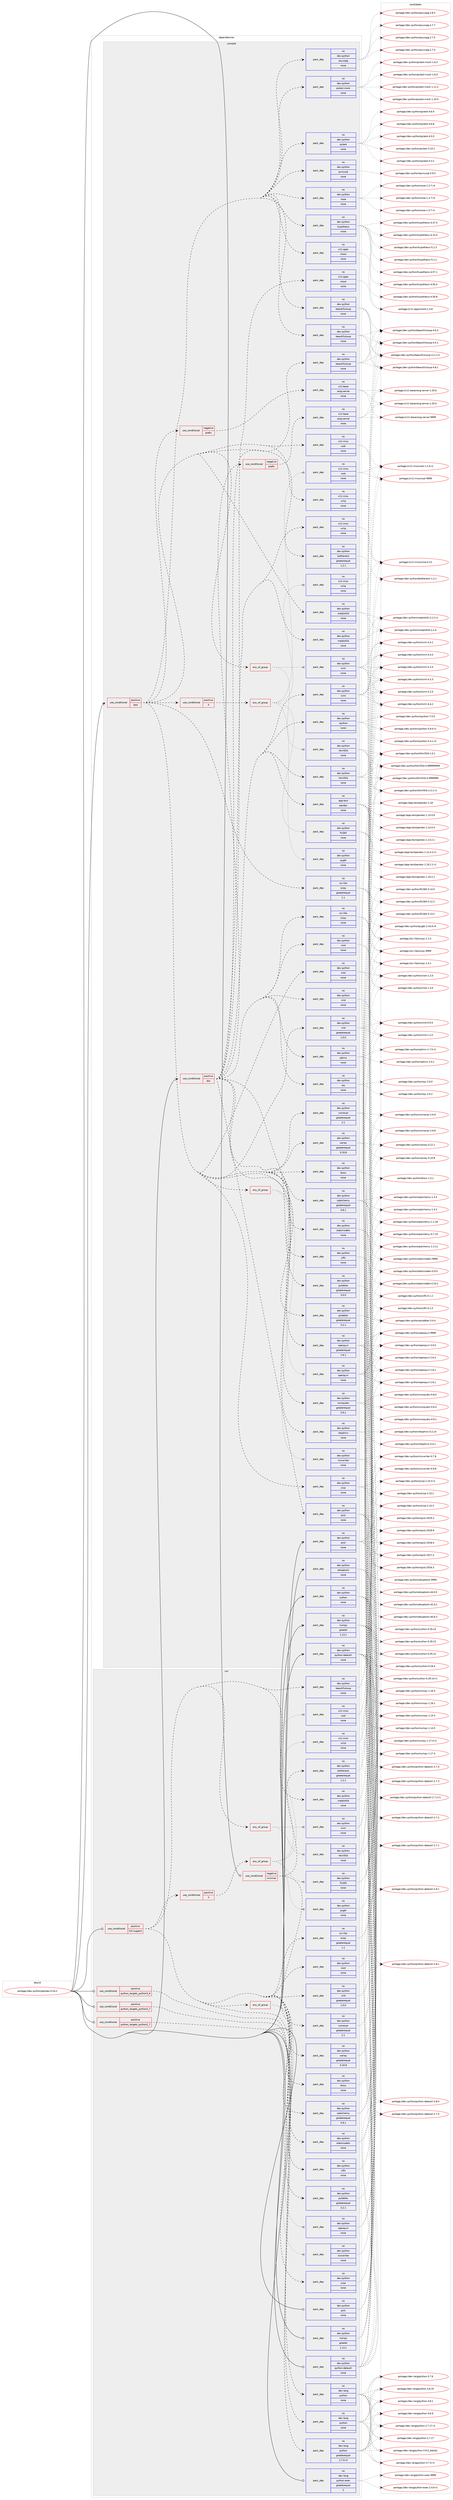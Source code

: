 digraph prolog {

# *************
# Graph options
# *************

newrank=true;
concentrate=true;
compound=true;
graph [rankdir=LR,fontname=Helvetica,fontsize=10,ranksep=1.5];#, ranksep=2.5, nodesep=0.2];
edge  [arrowhead=vee];
node  [fontname=Helvetica,fontsize=10];

# **********
# The ebuild
# **********

subgraph cluster_leftcol {
color=gray;
rank=same;
label=<<i>ebuild</i>>;
id [label="portage://dev-python/pandas-0.24.2", color=red, width=4, href="../dev-python/pandas-0.24.2.svg"];
}

# ****************
# The dependencies
# ****************

subgraph cluster_midcol {
color=gray;
label=<<i>dependencies</i>>;
subgraph cluster_compile {
fillcolor="#eeeeee";
style=filled;
label=<<i>compile</i>>;
subgraph cond111426 {
dependency444114 [label=<<TABLE BORDER="0" CELLBORDER="1" CELLSPACING="0" CELLPADDING="4"><TR><TD ROWSPAN="3" CELLPADDING="10">use_conditional</TD></TR><TR><TD>positive</TD></TR><TR><TD>doc</TD></TR></TABLE>>, shape=none, color=red];
subgraph cond111427 {
dependency444115 [label=<<TABLE BORDER="0" CELLBORDER="1" CELLSPACING="0" CELLPADDING="4"><TR><TD ROWSPAN="3" CELLPADDING="10">use_conditional</TD></TR><TR><TD>negative</TD></TR><TR><TD>prefix</TD></TR></TABLE>>, shape=none, color=red];
subgraph pack327738 {
dependency444116 [label=<<TABLE BORDER="0" CELLBORDER="1" CELLSPACING="0" CELLPADDING="4" WIDTH="220"><TR><TD ROWSPAN="6" CELLPADDING="30">pack_dep</TD></TR><TR><TD WIDTH="110">no</TD></TR><TR><TD>x11-base</TD></TR><TR><TD>xorg-server</TD></TR><TR><TD>none</TD></TR><TR><TD></TD></TR></TABLE>>, shape=none, color=blue];
}
dependency444115:e -> dependency444116:w [weight=20,style="dashed",arrowhead="vee"];
}
dependency444114:e -> dependency444115:w [weight=20,style="dashed",arrowhead="vee"];
subgraph pack327739 {
dependency444117 [label=<<TABLE BORDER="0" CELLBORDER="1" CELLSPACING="0" CELLPADDING="4" WIDTH="220"><TR><TD ROWSPAN="6" CELLPADDING="30">pack_dep</TD></TR><TR><TD WIDTH="110">no</TD></TR><TR><TD>x11-apps</TD></TR><TR><TD>xhost</TD></TR><TR><TD>none</TD></TR><TR><TD></TD></TR></TABLE>>, shape=none, color=blue];
}
dependency444114:e -> dependency444117:w [weight=20,style="dashed",arrowhead="vee"];
subgraph pack327740 {
dependency444118 [label=<<TABLE BORDER="0" CELLBORDER="1" CELLSPACING="0" CELLPADDING="4" WIDTH="220"><TR><TD ROWSPAN="6" CELLPADDING="30">pack_dep</TD></TR><TR><TD WIDTH="110">no</TD></TR><TR><TD>app-text</TD></TR><TR><TD>pandoc</TD></TR><TR><TD>none</TD></TR><TR><TD></TD></TR></TABLE>>, shape=none, color=blue];
}
dependency444114:e -> dependency444118:w [weight=20,style="dashed",arrowhead="vee"];
subgraph pack327741 {
dependency444119 [label=<<TABLE BORDER="0" CELLBORDER="1" CELLSPACING="0" CELLPADDING="4" WIDTH="220"><TR><TD ROWSPAN="6" CELLPADDING="30">pack_dep</TD></TR><TR><TD WIDTH="110">no</TD></TR><TR><TD>dev-python</TD></TR><TR><TD>beautifulsoup</TD></TR><TR><TD>none</TD></TR><TR><TD></TD></TR></TABLE>>, shape=none, color=blue];
}
dependency444114:e -> dependency444119:w [weight=20,style="dashed",arrowhead="vee"];
subgraph pack327742 {
dependency444120 [label=<<TABLE BORDER="0" CELLBORDER="1" CELLSPACING="0" CELLPADDING="4" WIDTH="220"><TR><TD ROWSPAN="6" CELLPADDING="30">pack_dep</TD></TR><TR><TD WIDTH="110">no</TD></TR><TR><TD>dev-python</TD></TR><TR><TD>html5lib</TD></TR><TR><TD>none</TD></TR><TR><TD></TD></TR></TABLE>>, shape=none, color=blue];
}
dependency444114:e -> dependency444120:w [weight=20,style="dashed",arrowhead="vee"];
subgraph pack327743 {
dependency444121 [label=<<TABLE BORDER="0" CELLBORDER="1" CELLSPACING="0" CELLPADDING="4" WIDTH="220"><TR><TD ROWSPAN="6" CELLPADDING="30">pack_dep</TD></TR><TR><TD WIDTH="110">no</TD></TR><TR><TD>dev-python</TD></TR><TR><TD>ipython</TD></TR><TR><TD>none</TD></TR><TR><TD></TD></TR></TABLE>>, shape=none, color=blue];
}
dependency444114:e -> dependency444121:w [weight=20,style="dashed",arrowhead="vee"];
subgraph pack327744 {
dependency444122 [label=<<TABLE BORDER="0" CELLBORDER="1" CELLSPACING="0" CELLPADDING="4" WIDTH="220"><TR><TD ROWSPAN="6" CELLPADDING="30">pack_dep</TD></TR><TR><TD WIDTH="110">no</TD></TR><TR><TD>dev-python</TD></TR><TR><TD>lxml</TD></TR><TR><TD>none</TD></TR><TR><TD></TD></TR></TABLE>>, shape=none, color=blue];
}
dependency444114:e -> dependency444122:w [weight=20,style="dashed",arrowhead="vee"];
subgraph pack327745 {
dependency444123 [label=<<TABLE BORDER="0" CELLBORDER="1" CELLSPACING="0" CELLPADDING="4" WIDTH="220"><TR><TD ROWSPAN="6" CELLPADDING="30">pack_dep</TD></TR><TR><TD WIDTH="110">no</TD></TR><TR><TD>dev-python</TD></TR><TR><TD>matplotlib</TD></TR><TR><TD>none</TD></TR><TR><TD></TD></TR></TABLE>>, shape=none, color=blue];
}
dependency444114:e -> dependency444123:w [weight=20,style="dashed",arrowhead="vee"];
subgraph pack327746 {
dependency444124 [label=<<TABLE BORDER="0" CELLBORDER="1" CELLSPACING="0" CELLPADDING="4" WIDTH="220"><TR><TD ROWSPAN="6" CELLPADDING="30">pack_dep</TD></TR><TR><TD WIDTH="110">no</TD></TR><TR><TD>dev-python</TD></TR><TR><TD>nbsphinx</TD></TR><TR><TD>none</TD></TR><TR><TD></TD></TR></TABLE>>, shape=none, color=blue];
}
dependency444114:e -> dependency444124:w [weight=20,style="dashed",arrowhead="vee"];
subgraph pack327747 {
dependency444125 [label=<<TABLE BORDER="0" CELLBORDER="1" CELLSPACING="0" CELLPADDING="4" WIDTH="220"><TR><TD ROWSPAN="6" CELLPADDING="30">pack_dep</TD></TR><TR><TD WIDTH="110">no</TD></TR><TR><TD>dev-python</TD></TR><TR><TD>numpydoc</TD></TR><TR><TD>greaterequal</TD></TR><TR><TD>0.9.1</TD></TR></TABLE>>, shape=none, color=blue];
}
dependency444114:e -> dependency444125:w [weight=20,style="dashed",arrowhead="vee"];
subgraph pack327748 {
dependency444126 [label=<<TABLE BORDER="0" CELLBORDER="1" CELLSPACING="0" CELLPADDING="4" WIDTH="220"><TR><TD ROWSPAN="6" CELLPADDING="30">pack_dep</TD></TR><TR><TD WIDTH="110">no</TD></TR><TR><TD>dev-python</TD></TR><TR><TD>openpyxl</TD></TR><TR><TD>greaterequal</TD></TR><TR><TD>1.6.1</TD></TR></TABLE>>, shape=none, color=blue];
}
dependency444114:e -> dependency444126:w [weight=20,style="dashed",arrowhead="vee"];
subgraph pack327749 {
dependency444127 [label=<<TABLE BORDER="0" CELLBORDER="1" CELLSPACING="0" CELLPADDING="4" WIDTH="220"><TR><TD ROWSPAN="6" CELLPADDING="30">pack_dep</TD></TR><TR><TD WIDTH="110">no</TD></TR><TR><TD>dev-python</TD></TR><TR><TD>pytables</TD></TR><TR><TD>greaterequal</TD></TR><TR><TD>3.0.0</TD></TR></TABLE>>, shape=none, color=blue];
}
dependency444114:e -> dependency444127:w [weight=20,style="dashed",arrowhead="vee"];
subgraph pack327750 {
dependency444128 [label=<<TABLE BORDER="0" CELLBORDER="1" CELLSPACING="0" CELLPADDING="4" WIDTH="220"><TR><TD ROWSPAN="6" CELLPADDING="30">pack_dep</TD></TR><TR><TD WIDTH="110">no</TD></TR><TR><TD>dev-python</TD></TR><TR><TD>pytz</TD></TR><TR><TD>none</TD></TR><TR><TD></TD></TR></TABLE>>, shape=none, color=blue];
}
dependency444114:e -> dependency444128:w [weight=20,style="dashed",arrowhead="vee"];
subgraph pack327751 {
dependency444129 [label=<<TABLE BORDER="0" CELLBORDER="1" CELLSPACING="0" CELLPADDING="4" WIDTH="220"><TR><TD ROWSPAN="6" CELLPADDING="30">pack_dep</TD></TR><TR><TD WIDTH="110">no</TD></TR><TR><TD>dev-python</TD></TR><TR><TD>rpy</TD></TR><TR><TD>none</TD></TR><TR><TD></TD></TR></TABLE>>, shape=none, color=blue];
}
dependency444114:e -> dependency444129:w [weight=20,style="dashed",arrowhead="vee"];
subgraph pack327752 {
dependency444130 [label=<<TABLE BORDER="0" CELLBORDER="1" CELLSPACING="0" CELLPADDING="4" WIDTH="220"><TR><TD ROWSPAN="6" CELLPADDING="30">pack_dep</TD></TR><TR><TD WIDTH="110">no</TD></TR><TR><TD>dev-python</TD></TR><TR><TD>sphinx</TD></TR><TR><TD>none</TD></TR><TR><TD></TD></TR></TABLE>>, shape=none, color=blue];
}
dependency444114:e -> dependency444130:w [weight=20,style="dashed",arrowhead="vee"];
subgraph pack327753 {
dependency444131 [label=<<TABLE BORDER="0" CELLBORDER="1" CELLSPACING="0" CELLPADDING="4" WIDTH="220"><TR><TD ROWSPAN="6" CELLPADDING="30">pack_dep</TD></TR><TR><TD WIDTH="110">no</TD></TR><TR><TD>dev-python</TD></TR><TR><TD>xlrd</TD></TR><TR><TD>none</TD></TR><TR><TD></TD></TR></TABLE>>, shape=none, color=blue];
}
dependency444114:e -> dependency444131:w [weight=20,style="dashed",arrowhead="vee"];
subgraph pack327754 {
dependency444132 [label=<<TABLE BORDER="0" CELLBORDER="1" CELLSPACING="0" CELLPADDING="4" WIDTH="220"><TR><TD ROWSPAN="6" CELLPADDING="30">pack_dep</TD></TR><TR><TD WIDTH="110">no</TD></TR><TR><TD>dev-python</TD></TR><TR><TD>xlwt</TD></TR><TR><TD>none</TD></TR><TR><TD></TD></TR></TABLE>>, shape=none, color=blue];
}
dependency444114:e -> dependency444132:w [weight=20,style="dashed",arrowhead="vee"];
subgraph pack327755 {
dependency444133 [label=<<TABLE BORDER="0" CELLBORDER="1" CELLSPACING="0" CELLPADDING="4" WIDTH="220"><TR><TD ROWSPAN="6" CELLPADDING="30">pack_dep</TD></TR><TR><TD WIDTH="110">no</TD></TR><TR><TD>sci-libs</TD></TR><TR><TD>scipy</TD></TR><TR><TD>none</TD></TR><TR><TD></TD></TR></TABLE>>, shape=none, color=blue];
}
dependency444114:e -> dependency444133:w [weight=20,style="dashed",arrowhead="vee"];
subgraph pack327756 {
dependency444134 [label=<<TABLE BORDER="0" CELLBORDER="1" CELLSPACING="0" CELLPADDING="4" WIDTH="220"><TR><TD ROWSPAN="6" CELLPADDING="30">pack_dep</TD></TR><TR><TD WIDTH="110">no</TD></TR><TR><TD>x11-misc</TD></TR><TR><TD>xclip</TD></TR><TR><TD>none</TD></TR><TR><TD></TD></TR></TABLE>>, shape=none, color=blue];
}
dependency444114:e -> dependency444134:w [weight=20,style="dashed",arrowhead="vee"];
}
id:e -> dependency444114:w [weight=20,style="solid",arrowhead="vee"];
subgraph cond111428 {
dependency444135 [label=<<TABLE BORDER="0" CELLBORDER="1" CELLSPACING="0" CELLPADDING="4"><TR><TD ROWSPAN="3" CELLPADDING="10">use_conditional</TD></TR><TR><TD>positive</TD></TR><TR><TD>test</TD></TR></TABLE>>, shape=none, color=red];
subgraph cond111429 {
dependency444136 [label=<<TABLE BORDER="0" CELLBORDER="1" CELLSPACING="0" CELLPADDING="4"><TR><TD ROWSPAN="3" CELLPADDING="10">use_conditional</TD></TR><TR><TD>negative</TD></TR><TR><TD>prefix</TD></TR></TABLE>>, shape=none, color=red];
subgraph pack327757 {
dependency444137 [label=<<TABLE BORDER="0" CELLBORDER="1" CELLSPACING="0" CELLPADDING="4" WIDTH="220"><TR><TD ROWSPAN="6" CELLPADDING="30">pack_dep</TD></TR><TR><TD WIDTH="110">no</TD></TR><TR><TD>x11-base</TD></TR><TR><TD>xorg-server</TD></TR><TR><TD>none</TD></TR><TR><TD></TD></TR></TABLE>>, shape=none, color=blue];
}
dependency444136:e -> dependency444137:w [weight=20,style="dashed",arrowhead="vee"];
}
dependency444135:e -> dependency444136:w [weight=20,style="dashed",arrowhead="vee"];
subgraph pack327758 {
dependency444138 [label=<<TABLE BORDER="0" CELLBORDER="1" CELLSPACING="0" CELLPADDING="4" WIDTH="220"><TR><TD ROWSPAN="6" CELLPADDING="30">pack_dep</TD></TR><TR><TD WIDTH="110">no</TD></TR><TR><TD>x11-apps</TD></TR><TR><TD>xhost</TD></TR><TR><TD>none</TD></TR><TR><TD></TD></TR></TABLE>>, shape=none, color=blue];
}
dependency444135:e -> dependency444138:w [weight=20,style="dashed",arrowhead="vee"];
subgraph pack327759 {
dependency444139 [label=<<TABLE BORDER="0" CELLBORDER="1" CELLSPACING="0" CELLPADDING="4" WIDTH="220"><TR><TD ROWSPAN="6" CELLPADDING="30">pack_dep</TD></TR><TR><TD WIDTH="110">no</TD></TR><TR><TD>dev-python</TD></TR><TR><TD>bottleneck</TD></TR><TR><TD>greaterequal</TD></TR><TR><TD>1.2.1</TD></TR></TABLE>>, shape=none, color=blue];
}
dependency444135:e -> dependency444139:w [weight=20,style="dashed",arrowhead="vee"];
subgraph pack327760 {
dependency444140 [label=<<TABLE BORDER="0" CELLBORDER="1" CELLSPACING="0" CELLPADDING="4" WIDTH="220"><TR><TD ROWSPAN="6" CELLPADDING="30">pack_dep</TD></TR><TR><TD WIDTH="110">no</TD></TR><TR><TD>dev-python</TD></TR><TR><TD>numexpr</TD></TR><TR><TD>greaterequal</TD></TR><TR><TD>2.1</TD></TR></TABLE>>, shape=none, color=blue];
}
dependency444135:e -> dependency444140:w [weight=20,style="dashed",arrowhead="vee"];
subgraph pack327761 {
dependency444141 [label=<<TABLE BORDER="0" CELLBORDER="1" CELLSPACING="0" CELLPADDING="4" WIDTH="220"><TR><TD ROWSPAN="6" CELLPADDING="30">pack_dep</TD></TR><TR><TD WIDTH="110">no</TD></TR><TR><TD>dev-python</TD></TR><TR><TD>beautifulsoup</TD></TR><TR><TD>none</TD></TR><TR><TD></TD></TR></TABLE>>, shape=none, color=blue];
}
dependency444135:e -> dependency444141:w [weight=20,style="dashed",arrowhead="vee"];
subgraph pack327762 {
dependency444142 [label=<<TABLE BORDER="0" CELLBORDER="1" CELLSPACING="0" CELLPADDING="4" WIDTH="220"><TR><TD ROWSPAN="6" CELLPADDING="30">pack_dep</TD></TR><TR><TD WIDTH="110">no</TD></TR><TR><TD>dev-python</TD></TR><TR><TD>blosc</TD></TR><TR><TD>none</TD></TR><TR><TD></TD></TR></TABLE>>, shape=none, color=blue];
}
dependency444135:e -> dependency444142:w [weight=20,style="dashed",arrowhead="vee"];
subgraph any4739 {
dependency444143 [label=<<TABLE BORDER="0" CELLBORDER="1" CELLSPACING="0" CELLPADDING="4"><TR><TD CELLPADDING="10">any_of_group</TD></TR></TABLE>>, shape=none, color=red];subgraph pack327763 {
dependency444144 [label=<<TABLE BORDER="0" CELLBORDER="1" CELLSPACING="0" CELLPADDING="4" WIDTH="220"><TR><TD ROWSPAN="6" CELLPADDING="30">pack_dep</TD></TR><TR><TD WIDTH="110">no</TD></TR><TR><TD>dev-python</TD></TR><TR><TD>html5lib</TD></TR><TR><TD>none</TD></TR><TR><TD></TD></TR></TABLE>>, shape=none, color=blue];
}
dependency444143:e -> dependency444144:w [weight=20,style="dotted",arrowhead="oinv"];
subgraph pack327764 {
dependency444145 [label=<<TABLE BORDER="0" CELLBORDER="1" CELLSPACING="0" CELLPADDING="4" WIDTH="220"><TR><TD ROWSPAN="6" CELLPADDING="30">pack_dep</TD></TR><TR><TD WIDTH="110">no</TD></TR><TR><TD>dev-python</TD></TR><TR><TD>lxml</TD></TR><TR><TD>none</TD></TR><TR><TD></TD></TR></TABLE>>, shape=none, color=blue];
}
dependency444143:e -> dependency444145:w [weight=20,style="dotted",arrowhead="oinv"];
}
dependency444135:e -> dependency444143:w [weight=20,style="dashed",arrowhead="vee"];
subgraph pack327765 {
dependency444146 [label=<<TABLE BORDER="0" CELLBORDER="1" CELLSPACING="0" CELLPADDING="4" WIDTH="220"><TR><TD ROWSPAN="6" CELLPADDING="30">pack_dep</TD></TR><TR><TD WIDTH="110">no</TD></TR><TR><TD>dev-python</TD></TR><TR><TD>jinja</TD></TR><TR><TD>none</TD></TR><TR><TD></TD></TR></TABLE>>, shape=none, color=blue];
}
dependency444135:e -> dependency444146:w [weight=20,style="dashed",arrowhead="vee"];
subgraph pack327766 {
dependency444147 [label=<<TABLE BORDER="0" CELLBORDER="1" CELLSPACING="0" CELLPADDING="4" WIDTH="220"><TR><TD ROWSPAN="6" CELLPADDING="30">pack_dep</TD></TR><TR><TD WIDTH="110">no</TD></TR><TR><TD>dev-python</TD></TR><TR><TD>matplotlib</TD></TR><TR><TD>none</TD></TR><TR><TD></TD></TR></TABLE>>, shape=none, color=blue];
}
dependency444135:e -> dependency444147:w [weight=20,style="dashed",arrowhead="vee"];
subgraph any4740 {
dependency444148 [label=<<TABLE BORDER="0" CELLBORDER="1" CELLSPACING="0" CELLPADDING="4"><TR><TD CELLPADDING="10">any_of_group</TD></TR></TABLE>>, shape=none, color=red];subgraph pack327767 {
dependency444149 [label=<<TABLE BORDER="0" CELLBORDER="1" CELLSPACING="0" CELLPADDING="4" WIDTH="220"><TR><TD ROWSPAN="6" CELLPADDING="30">pack_dep</TD></TR><TR><TD WIDTH="110">no</TD></TR><TR><TD>dev-python</TD></TR><TR><TD>openpyxl</TD></TR><TR><TD>none</TD></TR><TR><TD></TD></TR></TABLE>>, shape=none, color=blue];
}
dependency444148:e -> dependency444149:w [weight=20,style="dotted",arrowhead="oinv"];
subgraph pack327768 {
dependency444150 [label=<<TABLE BORDER="0" CELLBORDER="1" CELLSPACING="0" CELLPADDING="4" WIDTH="220"><TR><TD ROWSPAN="6" CELLPADDING="30">pack_dep</TD></TR><TR><TD WIDTH="110">no</TD></TR><TR><TD>dev-python</TD></TR><TR><TD>xlsxwriter</TD></TR><TR><TD>none</TD></TR><TR><TD></TD></TR></TABLE>>, shape=none, color=blue];
}
dependency444148:e -> dependency444150:w [weight=20,style="dotted",arrowhead="oinv"];
}
dependency444135:e -> dependency444148:w [weight=20,style="dashed",arrowhead="vee"];
subgraph pack327769 {
dependency444151 [label=<<TABLE BORDER="0" CELLBORDER="1" CELLSPACING="0" CELLPADDING="4" WIDTH="220"><TR><TD ROWSPAN="6" CELLPADDING="30">pack_dep</TD></TR><TR><TD WIDTH="110">no</TD></TR><TR><TD>dev-python</TD></TR><TR><TD>pytables</TD></TR><TR><TD>greaterequal</TD></TR><TR><TD>3.2.1</TD></TR></TABLE>>, shape=none, color=blue];
}
dependency444135:e -> dependency444151:w [weight=20,style="dashed",arrowhead="vee"];
subgraph pack327770 {
dependency444152 [label=<<TABLE BORDER="0" CELLBORDER="1" CELLSPACING="0" CELLPADDING="4" WIDTH="220"><TR><TD ROWSPAN="6" CELLPADDING="30">pack_dep</TD></TR><TR><TD WIDTH="110">no</TD></TR><TR><TD>dev-python</TD></TR><TR><TD>s3fs</TD></TR><TR><TD>none</TD></TR><TR><TD></TD></TR></TABLE>>, shape=none, color=blue];
}
dependency444135:e -> dependency444152:w [weight=20,style="dashed",arrowhead="vee"];
subgraph pack327771 {
dependency444153 [label=<<TABLE BORDER="0" CELLBORDER="1" CELLSPACING="0" CELLPADDING="4" WIDTH="220"><TR><TD ROWSPAN="6" CELLPADDING="30">pack_dep</TD></TR><TR><TD WIDTH="110">no</TD></TR><TR><TD>dev-python</TD></TR><TR><TD>statsmodels</TD></TR><TR><TD>none</TD></TR><TR><TD></TD></TR></TABLE>>, shape=none, color=blue];
}
dependency444135:e -> dependency444153:w [weight=20,style="dashed",arrowhead="vee"];
subgraph pack327772 {
dependency444154 [label=<<TABLE BORDER="0" CELLBORDER="1" CELLSPACING="0" CELLPADDING="4" WIDTH="220"><TR><TD ROWSPAN="6" CELLPADDING="30">pack_dep</TD></TR><TR><TD WIDTH="110">no</TD></TR><TR><TD>dev-python</TD></TR><TR><TD>sqlalchemy</TD></TR><TR><TD>greaterequal</TD></TR><TR><TD>0.8.1</TD></TR></TABLE>>, shape=none, color=blue];
}
dependency444135:e -> dependency444154:w [weight=20,style="dashed",arrowhead="vee"];
subgraph pack327773 {
dependency444155 [label=<<TABLE BORDER="0" CELLBORDER="1" CELLSPACING="0" CELLPADDING="4" WIDTH="220"><TR><TD ROWSPAN="6" CELLPADDING="30">pack_dep</TD></TR><TR><TD WIDTH="110">no</TD></TR><TR><TD>dev-python</TD></TR><TR><TD>xarray</TD></TR><TR><TD>greaterequal</TD></TR><TR><TD>0.10.8</TD></TR></TABLE>>, shape=none, color=blue];
}
dependency444135:e -> dependency444155:w [weight=20,style="dashed",arrowhead="vee"];
subgraph pack327774 {
dependency444156 [label=<<TABLE BORDER="0" CELLBORDER="1" CELLSPACING="0" CELLPADDING="4" WIDTH="220"><TR><TD ROWSPAN="6" CELLPADDING="30">pack_dep</TD></TR><TR><TD WIDTH="110">no</TD></TR><TR><TD>dev-python</TD></TR><TR><TD>xlrd</TD></TR><TR><TD>greaterequal</TD></TR><TR><TD>1.0.0</TD></TR></TABLE>>, shape=none, color=blue];
}
dependency444135:e -> dependency444156:w [weight=20,style="dashed",arrowhead="vee"];
subgraph pack327775 {
dependency444157 [label=<<TABLE BORDER="0" CELLBORDER="1" CELLSPACING="0" CELLPADDING="4" WIDTH="220"><TR><TD ROWSPAN="6" CELLPADDING="30">pack_dep</TD></TR><TR><TD WIDTH="110">no</TD></TR><TR><TD>dev-python</TD></TR><TR><TD>xlwt</TD></TR><TR><TD>none</TD></TR><TR><TD></TD></TR></TABLE>>, shape=none, color=blue];
}
dependency444135:e -> dependency444157:w [weight=20,style="dashed",arrowhead="vee"];
subgraph pack327776 {
dependency444158 [label=<<TABLE BORDER="0" CELLBORDER="1" CELLSPACING="0" CELLPADDING="4" WIDTH="220"><TR><TD ROWSPAN="6" CELLPADDING="30">pack_dep</TD></TR><TR><TD WIDTH="110">no</TD></TR><TR><TD>sci-libs</TD></TR><TR><TD>scipy</TD></TR><TR><TD>greaterequal</TD></TR><TR><TD>1.1</TD></TR></TABLE>>, shape=none, color=blue];
}
dependency444135:e -> dependency444158:w [weight=20,style="dashed",arrowhead="vee"];
subgraph cond111430 {
dependency444159 [label=<<TABLE BORDER="0" CELLBORDER="1" CELLSPACING="0" CELLPADDING="4"><TR><TD ROWSPAN="3" CELLPADDING="10">use_conditional</TD></TR><TR><TD>positive</TD></TR><TR><TD>X</TD></TR></TABLE>>, shape=none, color=red];
subgraph any4741 {
dependency444160 [label=<<TABLE BORDER="0" CELLBORDER="1" CELLSPACING="0" CELLPADDING="4"><TR><TD CELLPADDING="10">any_of_group</TD></TR></TABLE>>, shape=none, color=red];subgraph pack327777 {
dependency444161 [label=<<TABLE BORDER="0" CELLBORDER="1" CELLSPACING="0" CELLPADDING="4" WIDTH="220"><TR><TD ROWSPAN="6" CELLPADDING="30">pack_dep</TD></TR><TR><TD WIDTH="110">no</TD></TR><TR><TD>dev-python</TD></TR><TR><TD>PyQt5</TD></TR><TR><TD>none</TD></TR><TR><TD></TD></TR></TABLE>>, shape=none, color=blue];
}
dependency444160:e -> dependency444161:w [weight=20,style="dotted",arrowhead="oinv"];
subgraph pack327778 {
dependency444162 [label=<<TABLE BORDER="0" CELLBORDER="1" CELLSPACING="0" CELLPADDING="4" WIDTH="220"><TR><TD ROWSPAN="6" CELLPADDING="30">pack_dep</TD></TR><TR><TD WIDTH="110">no</TD></TR><TR><TD>dev-python</TD></TR><TR><TD>pygtk</TD></TR><TR><TD>none</TD></TR><TR><TD></TD></TR></TABLE>>, shape=none, color=blue];
}
dependency444160:e -> dependency444162:w [weight=20,style="dotted",arrowhead="oinv"];
subgraph pack327779 {
dependency444163 [label=<<TABLE BORDER="0" CELLBORDER="1" CELLSPACING="0" CELLPADDING="4" WIDTH="220"><TR><TD ROWSPAN="6" CELLPADDING="30">pack_dep</TD></TR><TR><TD WIDTH="110">no</TD></TR><TR><TD>x11-misc</TD></TR><TR><TD>xclip</TD></TR><TR><TD>none</TD></TR><TR><TD></TD></TR></TABLE>>, shape=none, color=blue];
}
dependency444160:e -> dependency444163:w [weight=20,style="dotted",arrowhead="oinv"];
subgraph pack327780 {
dependency444164 [label=<<TABLE BORDER="0" CELLBORDER="1" CELLSPACING="0" CELLPADDING="4" WIDTH="220"><TR><TD ROWSPAN="6" CELLPADDING="30">pack_dep</TD></TR><TR><TD WIDTH="110">no</TD></TR><TR><TD>x11-misc</TD></TR><TR><TD>xsel</TD></TR><TR><TD>none</TD></TR><TR><TD></TD></TR></TABLE>>, shape=none, color=blue];
}
dependency444160:e -> dependency444164:w [weight=20,style="dotted",arrowhead="oinv"];
}
dependency444159:e -> dependency444160:w [weight=20,style="dashed",arrowhead="vee"];
}
dependency444135:e -> dependency444159:w [weight=20,style="dashed",arrowhead="vee"];
subgraph pack327781 {
dependency444165 [label=<<TABLE BORDER="0" CELLBORDER="1" CELLSPACING="0" CELLPADDING="4" WIDTH="220"><TR><TD ROWSPAN="6" CELLPADDING="30">pack_dep</TD></TR><TR><TD WIDTH="110">no</TD></TR><TR><TD>dev-python</TD></TR><TR><TD>beautifulsoup</TD></TR><TR><TD>none</TD></TR><TR><TD></TD></TR></TABLE>>, shape=none, color=blue];
}
dependency444135:e -> dependency444165:w [weight=20,style="dashed",arrowhead="vee"];
subgraph pack327782 {
dependency444166 [label=<<TABLE BORDER="0" CELLBORDER="1" CELLSPACING="0" CELLPADDING="4" WIDTH="220"><TR><TD ROWSPAN="6" CELLPADDING="30">pack_dep</TD></TR><TR><TD WIDTH="110">no</TD></TR><TR><TD>dev-python</TD></TR><TR><TD>hypothesis</TD></TR><TR><TD>none</TD></TR><TR><TD></TD></TR></TABLE>>, shape=none, color=blue];
}
dependency444135:e -> dependency444166:w [weight=20,style="dashed",arrowhead="vee"];
subgraph pack327783 {
dependency444167 [label=<<TABLE BORDER="0" CELLBORDER="1" CELLSPACING="0" CELLPADDING="4" WIDTH="220"><TR><TD ROWSPAN="6" CELLPADDING="30">pack_dep</TD></TR><TR><TD WIDTH="110">no</TD></TR><TR><TD>dev-python</TD></TR><TR><TD>nose</TD></TR><TR><TD>none</TD></TR><TR><TD></TD></TR></TABLE>>, shape=none, color=blue];
}
dependency444135:e -> dependency444167:w [weight=20,style="dashed",arrowhead="vee"];
subgraph pack327784 {
dependency444168 [label=<<TABLE BORDER="0" CELLBORDER="1" CELLSPACING="0" CELLPADDING="4" WIDTH="220"><TR><TD ROWSPAN="6" CELLPADDING="30">pack_dep</TD></TR><TR><TD WIDTH="110">no</TD></TR><TR><TD>dev-python</TD></TR><TR><TD>pymysql</TD></TR><TR><TD>none</TD></TR><TR><TD></TD></TR></TABLE>>, shape=none, color=blue];
}
dependency444135:e -> dependency444168:w [weight=20,style="dashed",arrowhead="vee"];
subgraph pack327785 {
dependency444169 [label=<<TABLE BORDER="0" CELLBORDER="1" CELLSPACING="0" CELLPADDING="4" WIDTH="220"><TR><TD ROWSPAN="6" CELLPADDING="30">pack_dep</TD></TR><TR><TD WIDTH="110">no</TD></TR><TR><TD>dev-python</TD></TR><TR><TD>pytest</TD></TR><TR><TD>none</TD></TR><TR><TD></TD></TR></TABLE>>, shape=none, color=blue];
}
dependency444135:e -> dependency444169:w [weight=20,style="dashed",arrowhead="vee"];
subgraph pack327786 {
dependency444170 [label=<<TABLE BORDER="0" CELLBORDER="1" CELLSPACING="0" CELLPADDING="4" WIDTH="220"><TR><TD ROWSPAN="6" CELLPADDING="30">pack_dep</TD></TR><TR><TD WIDTH="110">no</TD></TR><TR><TD>dev-python</TD></TR><TR><TD>pytest-mock</TD></TR><TR><TD>none</TD></TR><TR><TD></TD></TR></TABLE>>, shape=none, color=blue];
}
dependency444135:e -> dependency444170:w [weight=20,style="dashed",arrowhead="vee"];
subgraph pack327787 {
dependency444171 [label=<<TABLE BORDER="0" CELLBORDER="1" CELLSPACING="0" CELLPADDING="4" WIDTH="220"><TR><TD ROWSPAN="6" CELLPADDING="30">pack_dep</TD></TR><TR><TD WIDTH="110">no</TD></TR><TR><TD>dev-python</TD></TR><TR><TD>psycopg</TD></TR><TR><TD>none</TD></TR><TR><TD></TD></TR></TABLE>>, shape=none, color=blue];
}
dependency444135:e -> dependency444171:w [weight=20,style="dashed",arrowhead="vee"];
subgraph pack327788 {
dependency444172 [label=<<TABLE BORDER="0" CELLBORDER="1" CELLSPACING="0" CELLPADDING="4" WIDTH="220"><TR><TD ROWSPAN="6" CELLPADDING="30">pack_dep</TD></TR><TR><TD WIDTH="110">no</TD></TR><TR><TD>x11-misc</TD></TR><TR><TD>xclip</TD></TR><TR><TD>none</TD></TR><TR><TD></TD></TR></TABLE>>, shape=none, color=blue];
}
dependency444135:e -> dependency444172:w [weight=20,style="dashed",arrowhead="vee"];
subgraph pack327789 {
dependency444173 [label=<<TABLE BORDER="0" CELLBORDER="1" CELLSPACING="0" CELLPADDING="4" WIDTH="220"><TR><TD ROWSPAN="6" CELLPADDING="30">pack_dep</TD></TR><TR><TD WIDTH="110">no</TD></TR><TR><TD>x11-misc</TD></TR><TR><TD>xsel</TD></TR><TR><TD>none</TD></TR><TR><TD></TD></TR></TABLE>>, shape=none, color=blue];
}
dependency444135:e -> dependency444173:w [weight=20,style="dashed",arrowhead="vee"];
}
id:e -> dependency444135:w [weight=20,style="solid",arrowhead="vee"];
subgraph pack327790 {
dependency444174 [label=<<TABLE BORDER="0" CELLBORDER="1" CELLSPACING="0" CELLPADDING="4" WIDTH="220"><TR><TD ROWSPAN="6" CELLPADDING="30">pack_dep</TD></TR><TR><TD WIDTH="110">no</TD></TR><TR><TD>dev-python</TD></TR><TR><TD>cython</TD></TR><TR><TD>none</TD></TR><TR><TD></TD></TR></TABLE>>, shape=none, color=blue];
}
id:e -> dependency444174:w [weight=20,style="solid",arrowhead="vee"];
subgraph pack327791 {
dependency444175 [label=<<TABLE BORDER="0" CELLBORDER="1" CELLSPACING="0" CELLPADDING="4" WIDTH="220"><TR><TD ROWSPAN="6" CELLPADDING="30">pack_dep</TD></TR><TR><TD WIDTH="110">no</TD></TR><TR><TD>dev-python</TD></TR><TR><TD>numpy</TD></TR><TR><TD>greater</TD></TR><TR><TD>1.13.1</TD></TR></TABLE>>, shape=none, color=blue];
}
id:e -> dependency444175:w [weight=20,style="solid",arrowhead="vee"];
subgraph pack327792 {
dependency444176 [label=<<TABLE BORDER="0" CELLBORDER="1" CELLSPACING="0" CELLPADDING="4" WIDTH="220"><TR><TD ROWSPAN="6" CELLPADDING="30">pack_dep</TD></TR><TR><TD WIDTH="110">no</TD></TR><TR><TD>dev-python</TD></TR><TR><TD>python-dateutil</TD></TR><TR><TD>none</TD></TR><TR><TD></TD></TR></TABLE>>, shape=none, color=blue];
}
id:e -> dependency444176:w [weight=20,style="solid",arrowhead="vee"];
subgraph pack327793 {
dependency444177 [label=<<TABLE BORDER="0" CELLBORDER="1" CELLSPACING="0" CELLPADDING="4" WIDTH="220"><TR><TD ROWSPAN="6" CELLPADDING="30">pack_dep</TD></TR><TR><TD WIDTH="110">no</TD></TR><TR><TD>dev-python</TD></TR><TR><TD>pytz</TD></TR><TR><TD>none</TD></TR><TR><TD></TD></TR></TABLE>>, shape=none, color=blue];
}
id:e -> dependency444177:w [weight=20,style="solid",arrowhead="vee"];
subgraph pack327794 {
dependency444178 [label=<<TABLE BORDER="0" CELLBORDER="1" CELLSPACING="0" CELLPADDING="4" WIDTH="220"><TR><TD ROWSPAN="6" CELLPADDING="30">pack_dep</TD></TR><TR><TD WIDTH="110">no</TD></TR><TR><TD>dev-python</TD></TR><TR><TD>setuptools</TD></TR><TR><TD>none</TD></TR><TR><TD></TD></TR></TABLE>>, shape=none, color=blue];
}
id:e -> dependency444178:w [weight=20,style="solid",arrowhead="vee"];
}
subgraph cluster_compileandrun {
fillcolor="#eeeeee";
style=filled;
label=<<i>compile and run</i>>;
}
subgraph cluster_run {
fillcolor="#eeeeee";
style=filled;
label=<<i>run</i>>;
subgraph cond111431 {
dependency444179 [label=<<TABLE BORDER="0" CELLBORDER="1" CELLSPACING="0" CELLPADDING="4"><TR><TD ROWSPAN="3" CELLPADDING="10">use_conditional</TD></TR><TR><TD>negative</TD></TR><TR><TD>minimal</TD></TR></TABLE>>, shape=none, color=red];
subgraph pack327795 {
dependency444180 [label=<<TABLE BORDER="0" CELLBORDER="1" CELLSPACING="0" CELLPADDING="4" WIDTH="220"><TR><TD ROWSPAN="6" CELLPADDING="30">pack_dep</TD></TR><TR><TD WIDTH="110">no</TD></TR><TR><TD>dev-python</TD></TR><TR><TD>bottleneck</TD></TR><TR><TD>greaterequal</TD></TR><TR><TD>1.2.1</TD></TR></TABLE>>, shape=none, color=blue];
}
dependency444179:e -> dependency444180:w [weight=20,style="dashed",arrowhead="vee"];
subgraph pack327796 {
dependency444181 [label=<<TABLE BORDER="0" CELLBORDER="1" CELLSPACING="0" CELLPADDING="4" WIDTH="220"><TR><TD ROWSPAN="6" CELLPADDING="30">pack_dep</TD></TR><TR><TD WIDTH="110">no</TD></TR><TR><TD>dev-python</TD></TR><TR><TD>numexpr</TD></TR><TR><TD>greaterequal</TD></TR><TR><TD>2.1</TD></TR></TABLE>>, shape=none, color=blue];
}
dependency444179:e -> dependency444181:w [weight=20,style="dashed",arrowhead="vee"];
}
id:e -> dependency444179:w [weight=20,style="solid",arrowhead="odot"];
subgraph cond111432 {
dependency444182 [label=<<TABLE BORDER="0" CELLBORDER="1" CELLSPACING="0" CELLPADDING="4"><TR><TD ROWSPAN="3" CELLPADDING="10">use_conditional</TD></TR><TR><TD>positive</TD></TR><TR><TD>full-support</TD></TR></TABLE>>, shape=none, color=red];
subgraph pack327797 {
dependency444183 [label=<<TABLE BORDER="0" CELLBORDER="1" CELLSPACING="0" CELLPADDING="4" WIDTH="220"><TR><TD ROWSPAN="6" CELLPADDING="30">pack_dep</TD></TR><TR><TD WIDTH="110">no</TD></TR><TR><TD>dev-python</TD></TR><TR><TD>beautifulsoup</TD></TR><TR><TD>none</TD></TR><TR><TD></TD></TR></TABLE>>, shape=none, color=blue];
}
dependency444182:e -> dependency444183:w [weight=20,style="dashed",arrowhead="vee"];
subgraph pack327798 {
dependency444184 [label=<<TABLE BORDER="0" CELLBORDER="1" CELLSPACING="0" CELLPADDING="4" WIDTH="220"><TR><TD ROWSPAN="6" CELLPADDING="30">pack_dep</TD></TR><TR><TD WIDTH="110">no</TD></TR><TR><TD>dev-python</TD></TR><TR><TD>blosc</TD></TR><TR><TD>none</TD></TR><TR><TD></TD></TR></TABLE>>, shape=none, color=blue];
}
dependency444182:e -> dependency444184:w [weight=20,style="dashed",arrowhead="vee"];
subgraph any4742 {
dependency444185 [label=<<TABLE BORDER="0" CELLBORDER="1" CELLSPACING="0" CELLPADDING="4"><TR><TD CELLPADDING="10">any_of_group</TD></TR></TABLE>>, shape=none, color=red];subgraph pack327799 {
dependency444186 [label=<<TABLE BORDER="0" CELLBORDER="1" CELLSPACING="0" CELLPADDING="4" WIDTH="220"><TR><TD ROWSPAN="6" CELLPADDING="30">pack_dep</TD></TR><TR><TD WIDTH="110">no</TD></TR><TR><TD>dev-python</TD></TR><TR><TD>html5lib</TD></TR><TR><TD>none</TD></TR><TR><TD></TD></TR></TABLE>>, shape=none, color=blue];
}
dependency444185:e -> dependency444186:w [weight=20,style="dotted",arrowhead="oinv"];
subgraph pack327800 {
dependency444187 [label=<<TABLE BORDER="0" CELLBORDER="1" CELLSPACING="0" CELLPADDING="4" WIDTH="220"><TR><TD ROWSPAN="6" CELLPADDING="30">pack_dep</TD></TR><TR><TD WIDTH="110">no</TD></TR><TR><TD>dev-python</TD></TR><TR><TD>lxml</TD></TR><TR><TD>none</TD></TR><TR><TD></TD></TR></TABLE>>, shape=none, color=blue];
}
dependency444185:e -> dependency444187:w [weight=20,style="dotted",arrowhead="oinv"];
}
dependency444182:e -> dependency444185:w [weight=20,style="dashed",arrowhead="vee"];
subgraph pack327801 {
dependency444188 [label=<<TABLE BORDER="0" CELLBORDER="1" CELLSPACING="0" CELLPADDING="4" WIDTH="220"><TR><TD ROWSPAN="6" CELLPADDING="30">pack_dep</TD></TR><TR><TD WIDTH="110">no</TD></TR><TR><TD>dev-python</TD></TR><TR><TD>jinja</TD></TR><TR><TD>none</TD></TR><TR><TD></TD></TR></TABLE>>, shape=none, color=blue];
}
dependency444182:e -> dependency444188:w [weight=20,style="dashed",arrowhead="vee"];
subgraph pack327802 {
dependency444189 [label=<<TABLE BORDER="0" CELLBORDER="1" CELLSPACING="0" CELLPADDING="4" WIDTH="220"><TR><TD ROWSPAN="6" CELLPADDING="30">pack_dep</TD></TR><TR><TD WIDTH="110">no</TD></TR><TR><TD>dev-python</TD></TR><TR><TD>matplotlib</TD></TR><TR><TD>none</TD></TR><TR><TD></TD></TR></TABLE>>, shape=none, color=blue];
}
dependency444182:e -> dependency444189:w [weight=20,style="dashed",arrowhead="vee"];
subgraph any4743 {
dependency444190 [label=<<TABLE BORDER="0" CELLBORDER="1" CELLSPACING="0" CELLPADDING="4"><TR><TD CELLPADDING="10">any_of_group</TD></TR></TABLE>>, shape=none, color=red];subgraph pack327803 {
dependency444191 [label=<<TABLE BORDER="0" CELLBORDER="1" CELLSPACING="0" CELLPADDING="4" WIDTH="220"><TR><TD ROWSPAN="6" CELLPADDING="30">pack_dep</TD></TR><TR><TD WIDTH="110">no</TD></TR><TR><TD>dev-python</TD></TR><TR><TD>openpyxl</TD></TR><TR><TD>none</TD></TR><TR><TD></TD></TR></TABLE>>, shape=none, color=blue];
}
dependency444190:e -> dependency444191:w [weight=20,style="dotted",arrowhead="oinv"];
subgraph pack327804 {
dependency444192 [label=<<TABLE BORDER="0" CELLBORDER="1" CELLSPACING="0" CELLPADDING="4" WIDTH="220"><TR><TD ROWSPAN="6" CELLPADDING="30">pack_dep</TD></TR><TR><TD WIDTH="110">no</TD></TR><TR><TD>dev-python</TD></TR><TR><TD>xlsxwriter</TD></TR><TR><TD>none</TD></TR><TR><TD></TD></TR></TABLE>>, shape=none, color=blue];
}
dependency444190:e -> dependency444192:w [weight=20,style="dotted",arrowhead="oinv"];
}
dependency444182:e -> dependency444190:w [weight=20,style="dashed",arrowhead="vee"];
subgraph pack327805 {
dependency444193 [label=<<TABLE BORDER="0" CELLBORDER="1" CELLSPACING="0" CELLPADDING="4" WIDTH="220"><TR><TD ROWSPAN="6" CELLPADDING="30">pack_dep</TD></TR><TR><TD WIDTH="110">no</TD></TR><TR><TD>dev-python</TD></TR><TR><TD>pytables</TD></TR><TR><TD>greaterequal</TD></TR><TR><TD>3.2.1</TD></TR></TABLE>>, shape=none, color=blue];
}
dependency444182:e -> dependency444193:w [weight=20,style="dashed",arrowhead="vee"];
subgraph pack327806 {
dependency444194 [label=<<TABLE BORDER="0" CELLBORDER="1" CELLSPACING="0" CELLPADDING="4" WIDTH="220"><TR><TD ROWSPAN="6" CELLPADDING="30">pack_dep</TD></TR><TR><TD WIDTH="110">no</TD></TR><TR><TD>dev-python</TD></TR><TR><TD>s3fs</TD></TR><TR><TD>none</TD></TR><TR><TD></TD></TR></TABLE>>, shape=none, color=blue];
}
dependency444182:e -> dependency444194:w [weight=20,style="dashed",arrowhead="vee"];
subgraph pack327807 {
dependency444195 [label=<<TABLE BORDER="0" CELLBORDER="1" CELLSPACING="0" CELLPADDING="4" WIDTH="220"><TR><TD ROWSPAN="6" CELLPADDING="30">pack_dep</TD></TR><TR><TD WIDTH="110">no</TD></TR><TR><TD>dev-python</TD></TR><TR><TD>statsmodels</TD></TR><TR><TD>none</TD></TR><TR><TD></TD></TR></TABLE>>, shape=none, color=blue];
}
dependency444182:e -> dependency444195:w [weight=20,style="dashed",arrowhead="vee"];
subgraph pack327808 {
dependency444196 [label=<<TABLE BORDER="0" CELLBORDER="1" CELLSPACING="0" CELLPADDING="4" WIDTH="220"><TR><TD ROWSPAN="6" CELLPADDING="30">pack_dep</TD></TR><TR><TD WIDTH="110">no</TD></TR><TR><TD>dev-python</TD></TR><TR><TD>sqlalchemy</TD></TR><TR><TD>greaterequal</TD></TR><TR><TD>0.8.1</TD></TR></TABLE>>, shape=none, color=blue];
}
dependency444182:e -> dependency444196:w [weight=20,style="dashed",arrowhead="vee"];
subgraph pack327809 {
dependency444197 [label=<<TABLE BORDER="0" CELLBORDER="1" CELLSPACING="0" CELLPADDING="4" WIDTH="220"><TR><TD ROWSPAN="6" CELLPADDING="30">pack_dep</TD></TR><TR><TD WIDTH="110">no</TD></TR><TR><TD>dev-python</TD></TR><TR><TD>xarray</TD></TR><TR><TD>greaterequal</TD></TR><TR><TD>0.10.8</TD></TR></TABLE>>, shape=none, color=blue];
}
dependency444182:e -> dependency444197:w [weight=20,style="dashed",arrowhead="vee"];
subgraph pack327810 {
dependency444198 [label=<<TABLE BORDER="0" CELLBORDER="1" CELLSPACING="0" CELLPADDING="4" WIDTH="220"><TR><TD ROWSPAN="6" CELLPADDING="30">pack_dep</TD></TR><TR><TD WIDTH="110">no</TD></TR><TR><TD>dev-python</TD></TR><TR><TD>xlrd</TD></TR><TR><TD>greaterequal</TD></TR><TR><TD>1.0.0</TD></TR></TABLE>>, shape=none, color=blue];
}
dependency444182:e -> dependency444198:w [weight=20,style="dashed",arrowhead="vee"];
subgraph pack327811 {
dependency444199 [label=<<TABLE BORDER="0" CELLBORDER="1" CELLSPACING="0" CELLPADDING="4" WIDTH="220"><TR><TD ROWSPAN="6" CELLPADDING="30">pack_dep</TD></TR><TR><TD WIDTH="110">no</TD></TR><TR><TD>dev-python</TD></TR><TR><TD>xlwt</TD></TR><TR><TD>none</TD></TR><TR><TD></TD></TR></TABLE>>, shape=none, color=blue];
}
dependency444182:e -> dependency444199:w [weight=20,style="dashed",arrowhead="vee"];
subgraph pack327812 {
dependency444200 [label=<<TABLE BORDER="0" CELLBORDER="1" CELLSPACING="0" CELLPADDING="4" WIDTH="220"><TR><TD ROWSPAN="6" CELLPADDING="30">pack_dep</TD></TR><TR><TD WIDTH="110">no</TD></TR><TR><TD>sci-libs</TD></TR><TR><TD>scipy</TD></TR><TR><TD>greaterequal</TD></TR><TR><TD>1.1</TD></TR></TABLE>>, shape=none, color=blue];
}
dependency444182:e -> dependency444200:w [weight=20,style="dashed",arrowhead="vee"];
subgraph cond111433 {
dependency444201 [label=<<TABLE BORDER="0" CELLBORDER="1" CELLSPACING="0" CELLPADDING="4"><TR><TD ROWSPAN="3" CELLPADDING="10">use_conditional</TD></TR><TR><TD>positive</TD></TR><TR><TD>X</TD></TR></TABLE>>, shape=none, color=red];
subgraph any4744 {
dependency444202 [label=<<TABLE BORDER="0" CELLBORDER="1" CELLSPACING="0" CELLPADDING="4"><TR><TD CELLPADDING="10">any_of_group</TD></TR></TABLE>>, shape=none, color=red];subgraph pack327813 {
dependency444203 [label=<<TABLE BORDER="0" CELLBORDER="1" CELLSPACING="0" CELLPADDING="4" WIDTH="220"><TR><TD ROWSPAN="6" CELLPADDING="30">pack_dep</TD></TR><TR><TD WIDTH="110">no</TD></TR><TR><TD>dev-python</TD></TR><TR><TD>PyQt5</TD></TR><TR><TD>none</TD></TR><TR><TD></TD></TR></TABLE>>, shape=none, color=blue];
}
dependency444202:e -> dependency444203:w [weight=20,style="dotted",arrowhead="oinv"];
subgraph pack327814 {
dependency444204 [label=<<TABLE BORDER="0" CELLBORDER="1" CELLSPACING="0" CELLPADDING="4" WIDTH="220"><TR><TD ROWSPAN="6" CELLPADDING="30">pack_dep</TD></TR><TR><TD WIDTH="110">no</TD></TR><TR><TD>dev-python</TD></TR><TR><TD>pygtk</TD></TR><TR><TD>none</TD></TR><TR><TD></TD></TR></TABLE>>, shape=none, color=blue];
}
dependency444202:e -> dependency444204:w [weight=20,style="dotted",arrowhead="oinv"];
subgraph pack327815 {
dependency444205 [label=<<TABLE BORDER="0" CELLBORDER="1" CELLSPACING="0" CELLPADDING="4" WIDTH="220"><TR><TD ROWSPAN="6" CELLPADDING="30">pack_dep</TD></TR><TR><TD WIDTH="110">no</TD></TR><TR><TD>x11-misc</TD></TR><TR><TD>xclip</TD></TR><TR><TD>none</TD></TR><TR><TD></TD></TR></TABLE>>, shape=none, color=blue];
}
dependency444202:e -> dependency444205:w [weight=20,style="dotted",arrowhead="oinv"];
subgraph pack327816 {
dependency444206 [label=<<TABLE BORDER="0" CELLBORDER="1" CELLSPACING="0" CELLPADDING="4" WIDTH="220"><TR><TD ROWSPAN="6" CELLPADDING="30">pack_dep</TD></TR><TR><TD WIDTH="110">no</TD></TR><TR><TD>x11-misc</TD></TR><TR><TD>xsel</TD></TR><TR><TD>none</TD></TR><TR><TD></TD></TR></TABLE>>, shape=none, color=blue];
}
dependency444202:e -> dependency444206:w [weight=20,style="dotted",arrowhead="oinv"];
}
dependency444201:e -> dependency444202:w [weight=20,style="dashed",arrowhead="vee"];
}
dependency444182:e -> dependency444201:w [weight=20,style="dashed",arrowhead="vee"];
}
id:e -> dependency444182:w [weight=20,style="solid",arrowhead="odot"];
subgraph cond111434 {
dependency444207 [label=<<TABLE BORDER="0" CELLBORDER="1" CELLSPACING="0" CELLPADDING="4"><TR><TD ROWSPAN="3" CELLPADDING="10">use_conditional</TD></TR><TR><TD>positive</TD></TR><TR><TD>python_targets_python2_7</TD></TR></TABLE>>, shape=none, color=red];
subgraph pack327817 {
dependency444208 [label=<<TABLE BORDER="0" CELLBORDER="1" CELLSPACING="0" CELLPADDING="4" WIDTH="220"><TR><TD ROWSPAN="6" CELLPADDING="30">pack_dep</TD></TR><TR><TD WIDTH="110">no</TD></TR><TR><TD>dev-lang</TD></TR><TR><TD>python</TD></TR><TR><TD>greaterequal</TD></TR><TR><TD>2.7.5-r2</TD></TR></TABLE>>, shape=none, color=blue];
}
dependency444207:e -> dependency444208:w [weight=20,style="dashed",arrowhead="vee"];
}
id:e -> dependency444207:w [weight=20,style="solid",arrowhead="odot"];
subgraph cond111435 {
dependency444209 [label=<<TABLE BORDER="0" CELLBORDER="1" CELLSPACING="0" CELLPADDING="4"><TR><TD ROWSPAN="3" CELLPADDING="10">use_conditional</TD></TR><TR><TD>positive</TD></TR><TR><TD>python_targets_python3_6</TD></TR></TABLE>>, shape=none, color=red];
subgraph pack327818 {
dependency444210 [label=<<TABLE BORDER="0" CELLBORDER="1" CELLSPACING="0" CELLPADDING="4" WIDTH="220"><TR><TD ROWSPAN="6" CELLPADDING="30">pack_dep</TD></TR><TR><TD WIDTH="110">no</TD></TR><TR><TD>dev-lang</TD></TR><TR><TD>python</TD></TR><TR><TD>none</TD></TR><TR><TD></TD></TR></TABLE>>, shape=none, color=blue];
}
dependency444209:e -> dependency444210:w [weight=20,style="dashed",arrowhead="vee"];
}
id:e -> dependency444209:w [weight=20,style="solid",arrowhead="odot"];
subgraph cond111436 {
dependency444211 [label=<<TABLE BORDER="0" CELLBORDER="1" CELLSPACING="0" CELLPADDING="4"><TR><TD ROWSPAN="3" CELLPADDING="10">use_conditional</TD></TR><TR><TD>positive</TD></TR><TR><TD>python_targets_python3_7</TD></TR></TABLE>>, shape=none, color=red];
subgraph pack327819 {
dependency444212 [label=<<TABLE BORDER="0" CELLBORDER="1" CELLSPACING="0" CELLPADDING="4" WIDTH="220"><TR><TD ROWSPAN="6" CELLPADDING="30">pack_dep</TD></TR><TR><TD WIDTH="110">no</TD></TR><TR><TD>dev-lang</TD></TR><TR><TD>python</TD></TR><TR><TD>none</TD></TR><TR><TD></TD></TR></TABLE>>, shape=none, color=blue];
}
dependency444211:e -> dependency444212:w [weight=20,style="dashed",arrowhead="vee"];
}
id:e -> dependency444211:w [weight=20,style="solid",arrowhead="odot"];
subgraph pack327820 {
dependency444213 [label=<<TABLE BORDER="0" CELLBORDER="1" CELLSPACING="0" CELLPADDING="4" WIDTH="220"><TR><TD ROWSPAN="6" CELLPADDING="30">pack_dep</TD></TR><TR><TD WIDTH="110">no</TD></TR><TR><TD>dev-lang</TD></TR><TR><TD>python-exec</TD></TR><TR><TD>greaterequal</TD></TR><TR><TD>2</TD></TR></TABLE>>, shape=none, color=blue];
}
id:e -> dependency444213:w [weight=20,style="solid",arrowhead="odot"];
subgraph pack327821 {
dependency444214 [label=<<TABLE BORDER="0" CELLBORDER="1" CELLSPACING="0" CELLPADDING="4" WIDTH="220"><TR><TD ROWSPAN="6" CELLPADDING="30">pack_dep</TD></TR><TR><TD WIDTH="110">no</TD></TR><TR><TD>dev-python</TD></TR><TR><TD>numpy</TD></TR><TR><TD>greater</TD></TR><TR><TD>1.13.1</TD></TR></TABLE>>, shape=none, color=blue];
}
id:e -> dependency444214:w [weight=20,style="solid",arrowhead="odot"];
subgraph pack327822 {
dependency444215 [label=<<TABLE BORDER="0" CELLBORDER="1" CELLSPACING="0" CELLPADDING="4" WIDTH="220"><TR><TD ROWSPAN="6" CELLPADDING="30">pack_dep</TD></TR><TR><TD WIDTH="110">no</TD></TR><TR><TD>dev-python</TD></TR><TR><TD>python-dateutil</TD></TR><TR><TD>none</TD></TR><TR><TD></TD></TR></TABLE>>, shape=none, color=blue];
}
id:e -> dependency444215:w [weight=20,style="solid",arrowhead="odot"];
subgraph pack327823 {
dependency444216 [label=<<TABLE BORDER="0" CELLBORDER="1" CELLSPACING="0" CELLPADDING="4" WIDTH="220"><TR><TD ROWSPAN="6" CELLPADDING="30">pack_dep</TD></TR><TR><TD WIDTH="110">no</TD></TR><TR><TD>dev-python</TD></TR><TR><TD>pytz</TD></TR><TR><TD>none</TD></TR><TR><TD></TD></TR></TABLE>>, shape=none, color=blue];
}
id:e -> dependency444216:w [weight=20,style="solid",arrowhead="odot"];
}
}

# **************
# The candidates
# **************

subgraph cluster_choices {
rank=same;
color=gray;
label=<<i>candidates</i>>;

subgraph choice327738 {
color=black;
nodesep=1;
choice120494945989711510147120111114103451151011141181011144557575757 [label="portage://x11-base/xorg-server-9999", color=red, width=4,href="../x11-base/xorg-server-9999.svg"];
choice1204949459897115101471201111141034511510111411810111445494650484654 [label="portage://x11-base/xorg-server-1.20.6", color=red, width=4,href="../x11-base/xorg-server-1.20.6.svg"];
choice1204949459897115101471201111141034511510111411810111445494650484653 [label="portage://x11-base/xorg-server-1.20.5", color=red, width=4,href="../x11-base/xorg-server-1.20.5.svg"];
dependency444116:e -> choice120494945989711510147120111114103451151011141181011144557575757:w [style=dotted,weight="100"];
dependency444116:e -> choice1204949459897115101471201111141034511510111411810111445494650484654:w [style=dotted,weight="100"];
dependency444116:e -> choice1204949459897115101471201111141034511510111411810111445494650484653:w [style=dotted,weight="100"];
}
subgraph choice327739 {
color=black;
nodesep=1;
choice1204949459711211211547120104111115116454946484656 [label="portage://x11-apps/xhost-1.0.8", color=red, width=4,href="../x11-apps/xhost-1.0.8.svg"];
dependency444117:e -> choice1204949459711211211547120104111115116454946484656:w [style=dotted,weight="100"];
}
subgraph choice327740 {
color=black;
nodesep=1;
choice97112112451161011201164711297110100111994549464957465046494511449 [label="portage://app-text/pandoc-1.19.2.1-r1", color=red, width=4,href="../app-text/pandoc-1.19.2.1-r1.svg"];
choice9711211245116101120116471129711010011199454946495746504649 [label="portage://app-text/pandoc-1.19.2.1", color=red, width=4,href="../app-text/pandoc-1.19.2.1.svg"];
choice97112112451161011201164711297110100111994549464956 [label="portage://app-text/pandoc-1.18", color=red, width=4,href="../app-text/pandoc-1.18.svg"];
choice9711211245116101120116471129711010011199454946495346484654 [label="portage://app-text/pandoc-1.15.0.6", color=red, width=4,href="../app-text/pandoc-1.15.0.6.svg"];
choice9711211245116101120116471129711010011199454946495246484652 [label="portage://app-text/pandoc-1.14.0.4", color=red, width=4,href="../app-text/pandoc-1.14.0.4.svg"];
choice9711211245116101120116471129711010011199454946495146504649 [label="portage://app-text/pandoc-1.13.2.1", color=red, width=4,href="../app-text/pandoc-1.13.2.1.svg"];
choice97112112451161011201164711297110100111994549464950465246504511449 [label="portage://app-text/pandoc-1.12.4.2-r1", color=red, width=4,href="../app-text/pandoc-1.12.4.2-r1.svg"];
dependency444118:e -> choice97112112451161011201164711297110100111994549464957465046494511449:w [style=dotted,weight="100"];
dependency444118:e -> choice9711211245116101120116471129711010011199454946495746504649:w [style=dotted,weight="100"];
dependency444118:e -> choice97112112451161011201164711297110100111994549464956:w [style=dotted,weight="100"];
dependency444118:e -> choice9711211245116101120116471129711010011199454946495346484654:w [style=dotted,weight="100"];
dependency444118:e -> choice9711211245116101120116471129711010011199454946495246484652:w [style=dotted,weight="100"];
dependency444118:e -> choice9711211245116101120116471129711010011199454946495146504649:w [style=dotted,weight="100"];
dependency444118:e -> choice97112112451161011201164711297110100111994549464950465246504511449:w [style=dotted,weight="100"];
}
subgraph choice327741 {
color=black;
nodesep=1;
choice10010111845112121116104111110479810197117116105102117108115111117112455246564649 [label="portage://dev-python/beautifulsoup-4.8.1", color=red, width=4,href="../dev-python/beautifulsoup-4.8.1.svg"];
choice10010111845112121116104111110479810197117116105102117108115111117112455246544651 [label="portage://dev-python/beautifulsoup-4.6.3", color=red, width=4,href="../dev-python/beautifulsoup-4.6.3.svg"];
choice10010111845112121116104111110479810197117116105102117108115111117112455246534649 [label="portage://dev-python/beautifulsoup-4.5.1", color=red, width=4,href="../dev-python/beautifulsoup-4.5.1.svg"];
choice100101118451121211161041111104798101971171161051021171081151111171124551465046494511449 [label="portage://dev-python/beautifulsoup-3.2.1-r1", color=red, width=4,href="../dev-python/beautifulsoup-3.2.1-r1.svg"];
dependency444119:e -> choice10010111845112121116104111110479810197117116105102117108115111117112455246564649:w [style=dotted,weight="100"];
dependency444119:e -> choice10010111845112121116104111110479810197117116105102117108115111117112455246544651:w [style=dotted,weight="100"];
dependency444119:e -> choice10010111845112121116104111110479810197117116105102117108115111117112455246534649:w [style=dotted,weight="100"];
dependency444119:e -> choice100101118451121211161041111104798101971171161051021171081151111171124551465046494511449:w [style=dotted,weight="100"];
}
subgraph choice327742 {
color=black;
nodesep=1;
choice100101118451121211161041111104710411610910853108105984549464846494511449 [label="portage://dev-python/html5lib-1.0.1-r1", color=red, width=4,href="../dev-python/html5lib-1.0.1-r1.svg"];
choice10010111845112121116104111110471041161091085310810598454946484649 [label="portage://dev-python/html5lib-1.0.1", color=red, width=4,href="../dev-python/html5lib-1.0.1.svg"];
choice10010111845112121116104111110471041161091085310810598454846575757575757575757 [label="portage://dev-python/html5lib-0.999999999", color=red, width=4,href="../dev-python/html5lib-0.999999999.svg"];
choice1001011184511212111610411111047104116109108531081059845484657575757575757 [label="portage://dev-python/html5lib-0.9999999", color=red, width=4,href="../dev-python/html5lib-0.9999999.svg"];
dependency444120:e -> choice100101118451121211161041111104710411610910853108105984549464846494511449:w [style=dotted,weight="100"];
dependency444120:e -> choice10010111845112121116104111110471041161091085310810598454946484649:w [style=dotted,weight="100"];
dependency444120:e -> choice10010111845112121116104111110471041161091085310810598454846575757575757575757:w [style=dotted,weight="100"];
dependency444120:e -> choice1001011184511212111610411111047104116109108531081059845484657575757575757:w [style=dotted,weight="100"];
}
subgraph choice327743 {
color=black;
nodesep=1;
choice1001011184511212111610411111047105112121116104111110455546534648 [label="portage://dev-python/ipython-7.5.0", color=red, width=4,href="../dev-python/ipython-7.5.0.svg"];
choice10010111845112121116104111110471051121211161041111104553465646484511449 [label="portage://dev-python/ipython-5.8.0-r1", color=red, width=4,href="../dev-python/ipython-5.8.0-r1.svg"];
choice10010111845112121116104111110471051121211161041111104553465246494511450 [label="portage://dev-python/ipython-5.4.1-r2", color=red, width=4,href="../dev-python/ipython-5.4.1-r2.svg"];
dependency444121:e -> choice1001011184511212111610411111047105112121116104111110455546534648:w [style=dotted,weight="100"];
dependency444121:e -> choice10010111845112121116104111110471051121211161041111104553465646484511449:w [style=dotted,weight="100"];
dependency444121:e -> choice10010111845112121116104111110471051121211161041111104553465246494511450:w [style=dotted,weight="100"];
}
subgraph choice327744 {
color=black;
nodesep=1;
choice1001011184511212111610411111047108120109108455246524650 [label="portage://dev-python/lxml-4.4.2", color=red, width=4,href="../dev-python/lxml-4.4.2.svg"];
choice1001011184511212111610411111047108120109108455246524649 [label="portage://dev-python/lxml-4.4.1", color=red, width=4,href="../dev-python/lxml-4.4.1.svg"];
choice1001011184511212111610411111047108120109108455246524648 [label="portage://dev-python/lxml-4.4.0", color=red, width=4,href="../dev-python/lxml-4.4.0.svg"];
choice1001011184511212111610411111047108120109108455246514652 [label="portage://dev-python/lxml-4.3.4", color=red, width=4,href="../dev-python/lxml-4.3.4.svg"];
choice1001011184511212111610411111047108120109108455246514651 [label="portage://dev-python/lxml-4.3.3", color=red, width=4,href="../dev-python/lxml-4.3.3.svg"];
choice1001011184511212111610411111047108120109108455246504653 [label="portage://dev-python/lxml-4.2.5", color=red, width=4,href="../dev-python/lxml-4.2.5.svg"];
dependency444122:e -> choice1001011184511212111610411111047108120109108455246524650:w [style=dotted,weight="100"];
dependency444122:e -> choice1001011184511212111610411111047108120109108455246524649:w [style=dotted,weight="100"];
dependency444122:e -> choice1001011184511212111610411111047108120109108455246524648:w [style=dotted,weight="100"];
dependency444122:e -> choice1001011184511212111610411111047108120109108455246514652:w [style=dotted,weight="100"];
dependency444122:e -> choice1001011184511212111610411111047108120109108455246514651:w [style=dotted,weight="100"];
dependency444122:e -> choice1001011184511212111610411111047108120109108455246504653:w [style=dotted,weight="100"];
}
subgraph choice327745 {
color=black;
nodesep=1;
choice10010111845112121116104111110471099711611210811111610810598455046504652 [label="portage://dev-python/matplotlib-2.2.4", color=red, width=4,href="../dev-python/matplotlib-2.2.4.svg"];
choice100101118451121211161041111104710997116112108111116108105984550465046504511449 [label="portage://dev-python/matplotlib-2.2.2-r1", color=red, width=4,href="../dev-python/matplotlib-2.2.2-r1.svg"];
dependency444123:e -> choice10010111845112121116104111110471099711611210811111610810598455046504652:w [style=dotted,weight="100"];
dependency444123:e -> choice100101118451121211161041111104710997116112108111116108105984550465046504511449:w [style=dotted,weight="100"];
}
subgraph choice327746 {
color=black;
nodesep=1;
choice100101118451121211161041111104711098115112104105110120454846524649 [label="portage://dev-python/nbsphinx-0.4.1", color=red, width=4,href="../dev-python/nbsphinx-0.4.1.svg"];
choice10010111845112121116104111110471109811511210410511012045484650464952 [label="portage://dev-python/nbsphinx-0.2.14", color=red, width=4,href="../dev-python/nbsphinx-0.2.14.svg"];
dependency444124:e -> choice100101118451121211161041111104711098115112104105110120454846524649:w [style=dotted,weight="100"];
dependency444124:e -> choice10010111845112121116104111110471109811511210410511012045484650464952:w [style=dotted,weight="100"];
}
subgraph choice327747 {
color=black;
nodesep=1;
choice100101118451121211161041111104711011710911212110011199454846574649 [label="portage://dev-python/numpydoc-0.9.1", color=red, width=4,href="../dev-python/numpydoc-0.9.1.svg"];
choice100101118451121211161041111104711011710911212110011199454846564648 [label="portage://dev-python/numpydoc-0.8.0", color=red, width=4,href="../dev-python/numpydoc-0.8.0.svg"];
choice100101118451121211161041111104711011710911212110011199454846544648 [label="portage://dev-python/numpydoc-0.6.0", color=red, width=4,href="../dev-python/numpydoc-0.6.0.svg"];
dependency444125:e -> choice100101118451121211161041111104711011710911212110011199454846574649:w [style=dotted,weight="100"];
dependency444125:e -> choice100101118451121211161041111104711011710911212110011199454846564648:w [style=dotted,weight="100"];
dependency444125:e -> choice100101118451121211161041111104711011710911212110011199454846544648:w [style=dotted,weight="100"];
}
subgraph choice327748 {
color=black;
nodesep=1;
choice10010111845112121116104111110471111121011101121211201084557575757 [label="portage://dev-python/openpyxl-9999", color=red, width=4,href="../dev-python/openpyxl-9999.svg"];
choice1001011184511212111610411111047111112101110112121120108455146484648 [label="portage://dev-python/openpyxl-3.0.0", color=red, width=4,href="../dev-python/openpyxl-3.0.0.svg"];
choice1001011184511212111610411111047111112101110112121120108455046544652 [label="portage://dev-python/openpyxl-2.6.4", color=red, width=4,href="../dev-python/openpyxl-2.6.4.svg"];
choice1001011184511212111610411111047111112101110112121120108455046544650 [label="portage://dev-python/openpyxl-2.6.2", color=red, width=4,href="../dev-python/openpyxl-2.6.2.svg"];
choice1001011184511212111610411111047111112101110112121120108455046544649 [label="portage://dev-python/openpyxl-2.6.1", color=red, width=4,href="../dev-python/openpyxl-2.6.1.svg"];
dependency444126:e -> choice10010111845112121116104111110471111121011101121211201084557575757:w [style=dotted,weight="100"];
dependency444126:e -> choice1001011184511212111610411111047111112101110112121120108455146484648:w [style=dotted,weight="100"];
dependency444126:e -> choice1001011184511212111610411111047111112101110112121120108455046544652:w [style=dotted,weight="100"];
dependency444126:e -> choice1001011184511212111610411111047111112101110112121120108455046544650:w [style=dotted,weight="100"];
dependency444126:e -> choice1001011184511212111610411111047111112101110112121120108455046544649:w [style=dotted,weight="100"];
}
subgraph choice327749 {
color=black;
nodesep=1;
choice10010111845112121116104111110471121211169798108101115455146524652 [label="portage://dev-python/pytables-3.4.4", color=red, width=4,href="../dev-python/pytables-3.4.4.svg"];
dependency444127:e -> choice10010111845112121116104111110471121211169798108101115455146524652:w [style=dotted,weight="100"];
}
subgraph choice327750 {
color=black;
nodesep=1;
choice100101118451121211161041111104711212111612245504849574651 [label="portage://dev-python/pytz-2019.3", color=red, width=4,href="../dev-python/pytz-2019.3.svg"];
choice100101118451121211161041111104711212111612245504849564657 [label="portage://dev-python/pytz-2018.9", color=red, width=4,href="../dev-python/pytz-2018.9.svg"];
choice100101118451121211161041111104711212111612245504849564652 [label="portage://dev-python/pytz-2018.4", color=red, width=4,href="../dev-python/pytz-2018.4.svg"];
choice100101118451121211161041111104711212111612245504849554650 [label="portage://dev-python/pytz-2017.2", color=red, width=4,href="../dev-python/pytz-2017.2.svg"];
choice100101118451121211161041111104711212111612245504849544651 [label="portage://dev-python/pytz-2016.3", color=red, width=4,href="../dev-python/pytz-2016.3.svg"];
dependency444128:e -> choice100101118451121211161041111104711212111612245504849574651:w [style=dotted,weight="100"];
dependency444128:e -> choice100101118451121211161041111104711212111612245504849564657:w [style=dotted,weight="100"];
dependency444128:e -> choice100101118451121211161041111104711212111612245504849564652:w [style=dotted,weight="100"];
dependency444128:e -> choice100101118451121211161041111104711212111612245504849554650:w [style=dotted,weight="100"];
dependency444128:e -> choice100101118451121211161041111104711212111612245504849544651:w [style=dotted,weight="100"];
}
subgraph choice327751 {
color=black;
nodesep=1;
choice1001011184511212111610411111047114112121455046574648 [label="portage://dev-python/rpy-2.9.0", color=red, width=4,href="../dev-python/rpy-2.9.0.svg"];
choice1001011184511212111610411111047114112121455046544650 [label="portage://dev-python/rpy-2.6.2", color=red, width=4,href="../dev-python/rpy-2.6.2.svg"];
dependency444129:e -> choice1001011184511212111610411111047114112121455046574648:w [style=dotted,weight="100"];
dependency444129:e -> choice1001011184511212111610411111047114112121455046544650:w [style=dotted,weight="100"];
}
subgraph choice327752 {
color=black;
nodesep=1;
choice1001011184511212111610411111047115112104105110120455046484649 [label="portage://dev-python/sphinx-2.0.1", color=red, width=4,href="../dev-python/sphinx-2.0.1.svg"];
choice10010111845112121116104111110471151121041051101204549465546534511449 [label="portage://dev-python/sphinx-1.7.5-r1", color=red, width=4,href="../dev-python/sphinx-1.7.5-r1.svg"];
dependency444130:e -> choice1001011184511212111610411111047115112104105110120455046484649:w [style=dotted,weight="100"];
dependency444130:e -> choice10010111845112121116104111110471151121041051101204549465546534511449:w [style=dotted,weight="100"];
}
subgraph choice327753 {
color=black;
nodesep=1;
choice1001011184511212111610411111047120108114100454946504648 [label="portage://dev-python/xlrd-1.2.0", color=red, width=4,href="../dev-python/xlrd-1.2.0.svg"];
choice1001011184511212111610411111047120108114100454846574652 [label="portage://dev-python/xlrd-0.9.4", color=red, width=4,href="../dev-python/xlrd-0.9.4.svg"];
dependency444131:e -> choice1001011184511212111610411111047120108114100454946504648:w [style=dotted,weight="100"];
dependency444131:e -> choice1001011184511212111610411111047120108114100454846574652:w [style=dotted,weight="100"];
}
subgraph choice327754 {
color=black;
nodesep=1;
choice1001011184511212111610411111047120108119116454946514648 [label="portage://dev-python/xlwt-1.3.0", color=red, width=4,href="../dev-python/xlwt-1.3.0.svg"];
choice1001011184511212111610411111047120108119116454946504648 [label="portage://dev-python/xlwt-1.2.0", color=red, width=4,href="../dev-python/xlwt-1.2.0.svg"];
dependency444132:e -> choice1001011184511212111610411111047120108119116454946514648:w [style=dotted,weight="100"];
dependency444132:e -> choice1001011184511212111610411111047120108119116454946504648:w [style=dotted,weight="100"];
}
subgraph choice327755 {
color=black;
nodesep=1;
choice11599105451081059811547115991051121214557575757 [label="portage://sci-libs/scipy-9999", color=red, width=4,href="../sci-libs/scipy-9999.svg"];
choice1159910545108105981154711599105112121454946524649 [label="portage://sci-libs/scipy-1.4.1", color=red, width=4,href="../sci-libs/scipy-1.4.1.svg"];
choice1159910545108105981154711599105112121454946494648 [label="portage://sci-libs/scipy-1.1.0", color=red, width=4,href="../sci-libs/scipy-1.1.0.svg"];
dependency444133:e -> choice11599105451081059811547115991051121214557575757:w [style=dotted,weight="100"];
dependency444133:e -> choice1159910545108105981154711599105112121454946524649:w [style=dotted,weight="100"];
dependency444133:e -> choice1159910545108105981154711599105112121454946494648:w [style=dotted,weight="100"];
}
subgraph choice327756 {
color=black;
nodesep=1;
choice1204949451091051159947120991081051124548464951 [label="portage://x11-misc/xclip-0.13", color=red, width=4,href="../x11-misc/xclip-0.13.svg"];
dependency444134:e -> choice1204949451091051159947120991081051124548464951:w [style=dotted,weight="100"];
}
subgraph choice327757 {
color=black;
nodesep=1;
choice120494945989711510147120111114103451151011141181011144557575757 [label="portage://x11-base/xorg-server-9999", color=red, width=4,href="../x11-base/xorg-server-9999.svg"];
choice1204949459897115101471201111141034511510111411810111445494650484654 [label="portage://x11-base/xorg-server-1.20.6", color=red, width=4,href="../x11-base/xorg-server-1.20.6.svg"];
choice1204949459897115101471201111141034511510111411810111445494650484653 [label="portage://x11-base/xorg-server-1.20.5", color=red, width=4,href="../x11-base/xorg-server-1.20.5.svg"];
dependency444137:e -> choice120494945989711510147120111114103451151011141181011144557575757:w [style=dotted,weight="100"];
dependency444137:e -> choice1204949459897115101471201111141034511510111411810111445494650484654:w [style=dotted,weight="100"];
dependency444137:e -> choice1204949459897115101471201111141034511510111411810111445494650484653:w [style=dotted,weight="100"];
}
subgraph choice327758 {
color=black;
nodesep=1;
choice1204949459711211211547120104111115116454946484656 [label="portage://x11-apps/xhost-1.0.8", color=red, width=4,href="../x11-apps/xhost-1.0.8.svg"];
dependency444138:e -> choice1204949459711211211547120104111115116454946484656:w [style=dotted,weight="100"];
}
subgraph choice327759 {
color=black;
nodesep=1;
choice10010111845112121116104111110479811111611610810111010199107454946504649 [label="portage://dev-python/bottleneck-1.2.1", color=red, width=4,href="../dev-python/bottleneck-1.2.1.svg"];
dependency444139:e -> choice10010111845112121116104111110479811111611610810111010199107454946504649:w [style=dotted,weight="100"];
}
subgraph choice327760 {
color=black;
nodesep=1;
choice1001011184511212111610411111047110117109101120112114455046544657 [label="portage://dev-python/numexpr-2.6.9", color=red, width=4,href="../dev-python/numexpr-2.6.9.svg"];
choice1001011184511212111610411111047110117109101120112114455046544656 [label="portage://dev-python/numexpr-2.6.8", color=red, width=4,href="../dev-python/numexpr-2.6.8.svg"];
dependency444140:e -> choice1001011184511212111610411111047110117109101120112114455046544657:w [style=dotted,weight="100"];
dependency444140:e -> choice1001011184511212111610411111047110117109101120112114455046544656:w [style=dotted,weight="100"];
}
subgraph choice327761 {
color=black;
nodesep=1;
choice10010111845112121116104111110479810197117116105102117108115111117112455246564649 [label="portage://dev-python/beautifulsoup-4.8.1", color=red, width=4,href="../dev-python/beautifulsoup-4.8.1.svg"];
choice10010111845112121116104111110479810197117116105102117108115111117112455246544651 [label="portage://dev-python/beautifulsoup-4.6.3", color=red, width=4,href="../dev-python/beautifulsoup-4.6.3.svg"];
choice10010111845112121116104111110479810197117116105102117108115111117112455246534649 [label="portage://dev-python/beautifulsoup-4.5.1", color=red, width=4,href="../dev-python/beautifulsoup-4.5.1.svg"];
choice100101118451121211161041111104798101971171161051021171081151111171124551465046494511449 [label="portage://dev-python/beautifulsoup-3.2.1-r1", color=red, width=4,href="../dev-python/beautifulsoup-3.2.1-r1.svg"];
dependency444141:e -> choice10010111845112121116104111110479810197117116105102117108115111117112455246564649:w [style=dotted,weight="100"];
dependency444141:e -> choice10010111845112121116104111110479810197117116105102117108115111117112455246544651:w [style=dotted,weight="100"];
dependency444141:e -> choice10010111845112121116104111110479810197117116105102117108115111117112455246534649:w [style=dotted,weight="100"];
dependency444141:e -> choice100101118451121211161041111104798101971171161051021171081151111171124551465046494511449:w [style=dotted,weight="100"];
}
subgraph choice327762 {
color=black;
nodesep=1;
choice10010111845112121116104111110479810811111599454946534649 [label="portage://dev-python/blosc-1.5.1", color=red, width=4,href="../dev-python/blosc-1.5.1.svg"];
dependency444142:e -> choice10010111845112121116104111110479810811111599454946534649:w [style=dotted,weight="100"];
}
subgraph choice327763 {
color=black;
nodesep=1;
choice100101118451121211161041111104710411610910853108105984549464846494511449 [label="portage://dev-python/html5lib-1.0.1-r1", color=red, width=4,href="../dev-python/html5lib-1.0.1-r1.svg"];
choice10010111845112121116104111110471041161091085310810598454946484649 [label="portage://dev-python/html5lib-1.0.1", color=red, width=4,href="../dev-python/html5lib-1.0.1.svg"];
choice10010111845112121116104111110471041161091085310810598454846575757575757575757 [label="portage://dev-python/html5lib-0.999999999", color=red, width=4,href="../dev-python/html5lib-0.999999999.svg"];
choice1001011184511212111610411111047104116109108531081059845484657575757575757 [label="portage://dev-python/html5lib-0.9999999", color=red, width=4,href="../dev-python/html5lib-0.9999999.svg"];
dependency444144:e -> choice100101118451121211161041111104710411610910853108105984549464846494511449:w [style=dotted,weight="100"];
dependency444144:e -> choice10010111845112121116104111110471041161091085310810598454946484649:w [style=dotted,weight="100"];
dependency444144:e -> choice10010111845112121116104111110471041161091085310810598454846575757575757575757:w [style=dotted,weight="100"];
dependency444144:e -> choice1001011184511212111610411111047104116109108531081059845484657575757575757:w [style=dotted,weight="100"];
}
subgraph choice327764 {
color=black;
nodesep=1;
choice1001011184511212111610411111047108120109108455246524650 [label="portage://dev-python/lxml-4.4.2", color=red, width=4,href="../dev-python/lxml-4.4.2.svg"];
choice1001011184511212111610411111047108120109108455246524649 [label="portage://dev-python/lxml-4.4.1", color=red, width=4,href="../dev-python/lxml-4.4.1.svg"];
choice1001011184511212111610411111047108120109108455246524648 [label="portage://dev-python/lxml-4.4.0", color=red, width=4,href="../dev-python/lxml-4.4.0.svg"];
choice1001011184511212111610411111047108120109108455246514652 [label="portage://dev-python/lxml-4.3.4", color=red, width=4,href="../dev-python/lxml-4.3.4.svg"];
choice1001011184511212111610411111047108120109108455246514651 [label="portage://dev-python/lxml-4.3.3", color=red, width=4,href="../dev-python/lxml-4.3.3.svg"];
choice1001011184511212111610411111047108120109108455246504653 [label="portage://dev-python/lxml-4.2.5", color=red, width=4,href="../dev-python/lxml-4.2.5.svg"];
dependency444145:e -> choice1001011184511212111610411111047108120109108455246524650:w [style=dotted,weight="100"];
dependency444145:e -> choice1001011184511212111610411111047108120109108455246524649:w [style=dotted,weight="100"];
dependency444145:e -> choice1001011184511212111610411111047108120109108455246524648:w [style=dotted,weight="100"];
dependency444145:e -> choice1001011184511212111610411111047108120109108455246514652:w [style=dotted,weight="100"];
dependency444145:e -> choice1001011184511212111610411111047108120109108455246514651:w [style=dotted,weight="100"];
dependency444145:e -> choice1001011184511212111610411111047108120109108455246504653:w [style=dotted,weight="100"];
}
subgraph choice327765 {
color=black;
nodesep=1;
choice100101118451121211161041111104710610511010697455046494846514511449 [label="portage://dev-python/jinja-2.10.3-r1", color=red, width=4,href="../dev-python/jinja-2.10.3-r1.svg"];
choice10010111845112121116104111110471061051101069745504649484651 [label="portage://dev-python/jinja-2.10.3", color=red, width=4,href="../dev-python/jinja-2.10.3.svg"];
choice10010111845112121116104111110471061051101069745504649484649 [label="portage://dev-python/jinja-2.10.1", color=red, width=4,href="../dev-python/jinja-2.10.1.svg"];
dependency444146:e -> choice100101118451121211161041111104710610511010697455046494846514511449:w [style=dotted,weight="100"];
dependency444146:e -> choice10010111845112121116104111110471061051101069745504649484651:w [style=dotted,weight="100"];
dependency444146:e -> choice10010111845112121116104111110471061051101069745504649484649:w [style=dotted,weight="100"];
}
subgraph choice327766 {
color=black;
nodesep=1;
choice10010111845112121116104111110471099711611210811111610810598455046504652 [label="portage://dev-python/matplotlib-2.2.4", color=red, width=4,href="../dev-python/matplotlib-2.2.4.svg"];
choice100101118451121211161041111104710997116112108111116108105984550465046504511449 [label="portage://dev-python/matplotlib-2.2.2-r1", color=red, width=4,href="../dev-python/matplotlib-2.2.2-r1.svg"];
dependency444147:e -> choice10010111845112121116104111110471099711611210811111610810598455046504652:w [style=dotted,weight="100"];
dependency444147:e -> choice100101118451121211161041111104710997116112108111116108105984550465046504511449:w [style=dotted,weight="100"];
}
subgraph choice327767 {
color=black;
nodesep=1;
choice10010111845112121116104111110471111121011101121211201084557575757 [label="portage://dev-python/openpyxl-9999", color=red, width=4,href="../dev-python/openpyxl-9999.svg"];
choice1001011184511212111610411111047111112101110112121120108455146484648 [label="portage://dev-python/openpyxl-3.0.0", color=red, width=4,href="../dev-python/openpyxl-3.0.0.svg"];
choice1001011184511212111610411111047111112101110112121120108455046544652 [label="portage://dev-python/openpyxl-2.6.4", color=red, width=4,href="../dev-python/openpyxl-2.6.4.svg"];
choice1001011184511212111610411111047111112101110112121120108455046544650 [label="portage://dev-python/openpyxl-2.6.2", color=red, width=4,href="../dev-python/openpyxl-2.6.2.svg"];
choice1001011184511212111610411111047111112101110112121120108455046544649 [label="portage://dev-python/openpyxl-2.6.1", color=red, width=4,href="../dev-python/openpyxl-2.6.1.svg"];
dependency444149:e -> choice10010111845112121116104111110471111121011101121211201084557575757:w [style=dotted,weight="100"];
dependency444149:e -> choice1001011184511212111610411111047111112101110112121120108455146484648:w [style=dotted,weight="100"];
dependency444149:e -> choice1001011184511212111610411111047111112101110112121120108455046544652:w [style=dotted,weight="100"];
dependency444149:e -> choice1001011184511212111610411111047111112101110112121120108455046544650:w [style=dotted,weight="100"];
dependency444149:e -> choice1001011184511212111610411111047111112101110112121120108455046544649:w [style=dotted,weight="100"];
}
subgraph choice327768 {
color=black;
nodesep=1;
choice1001011184511212111610411111047120108115120119114105116101114454846574656 [label="portage://dev-python/xlsxwriter-0.9.8", color=red, width=4,href="../dev-python/xlsxwriter-0.9.8.svg"];
choice1001011184511212111610411111047120108115120119114105116101114454846554656 [label="portage://dev-python/xlsxwriter-0.7.8", color=red, width=4,href="../dev-python/xlsxwriter-0.7.8.svg"];
dependency444150:e -> choice1001011184511212111610411111047120108115120119114105116101114454846574656:w [style=dotted,weight="100"];
dependency444150:e -> choice1001011184511212111610411111047120108115120119114105116101114454846554656:w [style=dotted,weight="100"];
}
subgraph choice327769 {
color=black;
nodesep=1;
choice10010111845112121116104111110471121211169798108101115455146524652 [label="portage://dev-python/pytables-3.4.4", color=red, width=4,href="../dev-python/pytables-3.4.4.svg"];
dependency444151:e -> choice10010111845112121116104111110471121211169798108101115455146524652:w [style=dotted,weight="100"];
}
subgraph choice327770 {
color=black;
nodesep=1;
choice100101118451121211161041111104711551102115454846494653 [label="portage://dev-python/s3fs-0.1.5", color=red, width=4,href="../dev-python/s3fs-0.1.5.svg"];
choice100101118451121211161041111104711551102115454846494650 [label="portage://dev-python/s3fs-0.1.2", color=red, width=4,href="../dev-python/s3fs-0.1.2.svg"];
dependency444152:e -> choice100101118451121211161041111104711551102115454846494653:w [style=dotted,weight="100"];
dependency444152:e -> choice100101118451121211161041111104711551102115454846494650:w [style=dotted,weight="100"];
}
subgraph choice327771 {
color=black;
nodesep=1;
choice1001011184511212111610411111047115116971161151091111001011081154557575757 [label="portage://dev-python/statsmodels-9999", color=red, width=4,href="../dev-python/statsmodels-9999.svg"];
choice100101118451121211161041111104711511697116115109111100101108115454846574648 [label="portage://dev-python/statsmodels-0.9.0", color=red, width=4,href="../dev-python/statsmodels-0.9.0.svg"];
choice10010111845112121116104111110471151169711611510911110010110811545484649484650 [label="portage://dev-python/statsmodels-0.10.2", color=red, width=4,href="../dev-python/statsmodels-0.10.2.svg"];
dependency444153:e -> choice1001011184511212111610411111047115116971161151091111001011081154557575757:w [style=dotted,weight="100"];
dependency444153:e -> choice100101118451121211161041111104711511697116115109111100101108115454846574648:w [style=dotted,weight="100"];
dependency444153:e -> choice10010111845112121116104111110471151169711611510911110010110811545484649484650:w [style=dotted,weight="100"];
}
subgraph choice327772 {
color=black;
nodesep=1;
choice10010111845112121116104111110471151131089710899104101109121454946514652 [label="portage://dev-python/sqlalchemy-1.3.4", color=red, width=4,href="../dev-python/sqlalchemy-1.3.4.svg"];
choice10010111845112121116104111110471151131089710899104101109121454946514651 [label="portage://dev-python/sqlalchemy-1.3.3", color=red, width=4,href="../dev-python/sqlalchemy-1.3.3.svg"];
choice1001011184511212111610411111047115113108971089910410110912145494651464949 [label="portage://dev-python/sqlalchemy-1.3.11", color=red, width=4,href="../dev-python/sqlalchemy-1.3.11.svg"];
choice1001011184511212111610411111047115113108971089910410110912145494650464956 [label="portage://dev-python/sqlalchemy-1.2.18", color=red, width=4,href="../dev-python/sqlalchemy-1.2.18.svg"];
choice1001011184511212111610411111047115113108971089910410110912145484655464948 [label="portage://dev-python/sqlalchemy-0.7.10", color=red, width=4,href="../dev-python/sqlalchemy-0.7.10.svg"];
dependency444154:e -> choice10010111845112121116104111110471151131089710899104101109121454946514652:w [style=dotted,weight="100"];
dependency444154:e -> choice10010111845112121116104111110471151131089710899104101109121454946514651:w [style=dotted,weight="100"];
dependency444154:e -> choice1001011184511212111610411111047115113108971089910410110912145494651464949:w [style=dotted,weight="100"];
dependency444154:e -> choice1001011184511212111610411111047115113108971089910410110912145494650464956:w [style=dotted,weight="100"];
dependency444154:e -> choice1001011184511212111610411111047115113108971089910410110912145484655464948:w [style=dotted,weight="100"];
}
subgraph choice327773 {
color=black;
nodesep=1;
choice1001011184511212111610411111047120971141149712145484649504649 [label="portage://dev-python/xarray-0.12.1", color=red, width=4,href="../dev-python/xarray-0.12.1.svg"];
choice1001011184511212111610411111047120971141149712145484649484656 [label="portage://dev-python/xarray-0.10.8", color=red, width=4,href="../dev-python/xarray-0.10.8.svg"];
dependency444155:e -> choice1001011184511212111610411111047120971141149712145484649504649:w [style=dotted,weight="100"];
dependency444155:e -> choice1001011184511212111610411111047120971141149712145484649484656:w [style=dotted,weight="100"];
}
subgraph choice327774 {
color=black;
nodesep=1;
choice1001011184511212111610411111047120108114100454946504648 [label="portage://dev-python/xlrd-1.2.0", color=red, width=4,href="../dev-python/xlrd-1.2.0.svg"];
choice1001011184511212111610411111047120108114100454846574652 [label="portage://dev-python/xlrd-0.9.4", color=red, width=4,href="../dev-python/xlrd-0.9.4.svg"];
dependency444156:e -> choice1001011184511212111610411111047120108114100454946504648:w [style=dotted,weight="100"];
dependency444156:e -> choice1001011184511212111610411111047120108114100454846574652:w [style=dotted,weight="100"];
}
subgraph choice327775 {
color=black;
nodesep=1;
choice1001011184511212111610411111047120108119116454946514648 [label="portage://dev-python/xlwt-1.3.0", color=red, width=4,href="../dev-python/xlwt-1.3.0.svg"];
choice1001011184511212111610411111047120108119116454946504648 [label="portage://dev-python/xlwt-1.2.0", color=red, width=4,href="../dev-python/xlwt-1.2.0.svg"];
dependency444157:e -> choice1001011184511212111610411111047120108119116454946514648:w [style=dotted,weight="100"];
dependency444157:e -> choice1001011184511212111610411111047120108119116454946504648:w [style=dotted,weight="100"];
}
subgraph choice327776 {
color=black;
nodesep=1;
choice11599105451081059811547115991051121214557575757 [label="portage://sci-libs/scipy-9999", color=red, width=4,href="../sci-libs/scipy-9999.svg"];
choice1159910545108105981154711599105112121454946524649 [label="portage://sci-libs/scipy-1.4.1", color=red, width=4,href="../sci-libs/scipy-1.4.1.svg"];
choice1159910545108105981154711599105112121454946494648 [label="portage://sci-libs/scipy-1.1.0", color=red, width=4,href="../sci-libs/scipy-1.1.0.svg"];
dependency444158:e -> choice11599105451081059811547115991051121214557575757:w [style=dotted,weight="100"];
dependency444158:e -> choice1159910545108105981154711599105112121454946524649:w [style=dotted,weight="100"];
dependency444158:e -> choice1159910545108105981154711599105112121454946494648:w [style=dotted,weight="100"];
}
subgraph choice327777 {
color=black;
nodesep=1;
choice100101118451121211161041111104780121811165345534649524648 [label="portage://dev-python/PyQt5-5.14.0", color=red, width=4,href="../dev-python/PyQt5-5.14.0.svg"];
choice100101118451121211161041111104780121811165345534649514650 [label="portage://dev-python/PyQt5-5.13.2", color=red, width=4,href="../dev-python/PyQt5-5.13.2.svg"];
choice100101118451121211161041111104780121811165345534649504650 [label="portage://dev-python/PyQt5-5.12.2", color=red, width=4,href="../dev-python/PyQt5-5.12.2.svg"];
dependency444161:e -> choice100101118451121211161041111104780121811165345534649524648:w [style=dotted,weight="100"];
dependency444161:e -> choice100101118451121211161041111104780121811165345534649514650:w [style=dotted,weight="100"];
dependency444161:e -> choice100101118451121211161041111104780121811165345534649504650:w [style=dotted,weight="100"];
}
subgraph choice327778 {
color=black;
nodesep=1;
choice1001011184511212111610411111047112121103116107455046505246484511452 [label="portage://dev-python/pygtk-2.24.0-r4", color=red, width=4,href="../dev-python/pygtk-2.24.0-r4.svg"];
dependency444162:e -> choice1001011184511212111610411111047112121103116107455046505246484511452:w [style=dotted,weight="100"];
}
subgraph choice327779 {
color=black;
nodesep=1;
choice1204949451091051159947120991081051124548464951 [label="portage://x11-misc/xclip-0.13", color=red, width=4,href="../x11-misc/xclip-0.13.svg"];
dependency444163:e -> choice1204949451091051159947120991081051124548464951:w [style=dotted,weight="100"];
}
subgraph choice327780 {
color=black;
nodesep=1;
choice12049494510910511599471201151011084557575757 [label="portage://x11-misc/xsel-9999", color=red, width=4,href="../x11-misc/xsel-9999.svg"];
choice12049494510910511599471201151011084549465046484511449 [label="portage://x11-misc/xsel-1.2.0-r1", color=red, width=4,href="../x11-misc/xsel-1.2.0-r1.svg"];
dependency444164:e -> choice12049494510910511599471201151011084557575757:w [style=dotted,weight="100"];
dependency444164:e -> choice12049494510910511599471201151011084549465046484511449:w [style=dotted,weight="100"];
}
subgraph choice327781 {
color=black;
nodesep=1;
choice10010111845112121116104111110479810197117116105102117108115111117112455246564649 [label="portage://dev-python/beautifulsoup-4.8.1", color=red, width=4,href="../dev-python/beautifulsoup-4.8.1.svg"];
choice10010111845112121116104111110479810197117116105102117108115111117112455246544651 [label="portage://dev-python/beautifulsoup-4.6.3", color=red, width=4,href="../dev-python/beautifulsoup-4.6.3.svg"];
choice10010111845112121116104111110479810197117116105102117108115111117112455246534649 [label="portage://dev-python/beautifulsoup-4.5.1", color=red, width=4,href="../dev-python/beautifulsoup-4.5.1.svg"];
choice100101118451121211161041111104798101971171161051021171081151111171124551465046494511449 [label="portage://dev-python/beautifulsoup-3.2.1-r1", color=red, width=4,href="../dev-python/beautifulsoup-3.2.1-r1.svg"];
dependency444165:e -> choice10010111845112121116104111110479810197117116105102117108115111117112455246564649:w [style=dotted,weight="100"];
dependency444165:e -> choice10010111845112121116104111110479810197117116105102117108115111117112455246544651:w [style=dotted,weight="100"];
dependency444165:e -> choice10010111845112121116104111110479810197117116105102117108115111117112455246534649:w [style=dotted,weight="100"];
dependency444165:e -> choice100101118451121211161041111104798101971171161051021171081151111171124551465046494511449:w [style=dotted,weight="100"];
}
subgraph choice327782 {
color=black;
nodesep=1;
choice1001011184511212111610411111047104121112111116104101115105115455346494651 [label="portage://dev-python/hypothesis-5.1.3", color=red, width=4,href="../dev-python/hypothesis-5.1.3.svg"];
choice1001011184511212111610411111047104121112111116104101115105115455346494650 [label="portage://dev-python/hypothesis-5.1.2", color=red, width=4,href="../dev-python/hypothesis-5.1.2.svg"];
choice100101118451121211161041111104710412111211111610410111510511545524653554649 [label="portage://dev-python/hypothesis-4.57.1", color=red, width=4,href="../dev-python/hypothesis-4.57.1.svg"];
choice100101118451121211161041111104710412111211111610410111510511545524653534652 [label="portage://dev-python/hypothesis-4.55.4", color=red, width=4,href="../dev-python/hypothesis-4.55.4.svg"];
choice100101118451121211161041111104710412111211111610410111510511545524653484656 [label="portage://dev-python/hypothesis-4.50.8", color=red, width=4,href="../dev-python/hypothesis-4.50.8.svg"];
choice100101118451121211161041111104710412111211111610410111510511545524652554653 [label="portage://dev-python/hypothesis-4.47.5", color=red, width=4,href="../dev-python/hypothesis-4.47.5.svg"];
choice100101118451121211161041111104710412111211111610410111510511545524649534648 [label="portage://dev-python/hypothesis-4.15.0", color=red, width=4,href="../dev-python/hypothesis-4.15.0.svg"];
dependency444166:e -> choice1001011184511212111610411111047104121112111116104101115105115455346494651:w [style=dotted,weight="100"];
dependency444166:e -> choice1001011184511212111610411111047104121112111116104101115105115455346494650:w [style=dotted,weight="100"];
dependency444166:e -> choice100101118451121211161041111104710412111211111610410111510511545524653554649:w [style=dotted,weight="100"];
dependency444166:e -> choice100101118451121211161041111104710412111211111610410111510511545524653534652:w [style=dotted,weight="100"];
dependency444166:e -> choice100101118451121211161041111104710412111211111610410111510511545524653484656:w [style=dotted,weight="100"];
dependency444166:e -> choice100101118451121211161041111104710412111211111610410111510511545524652554653:w [style=dotted,weight="100"];
dependency444166:e -> choice100101118451121211161041111104710412111211111610410111510511545524649534648:w [style=dotted,weight="100"];
}
subgraph choice327783 {
color=black;
nodesep=1;
choice10010111845112121116104111110471101111151014549465146554511452 [label="portage://dev-python/nose-1.3.7-r4", color=red, width=4,href="../dev-python/nose-1.3.7-r4.svg"];
choice10010111845112121116104111110471101111151014549465146554511451 [label="portage://dev-python/nose-1.3.7-r3", color=red, width=4,href="../dev-python/nose-1.3.7-r3.svg"];
choice10010111845112121116104111110471101111151014549465146554511449 [label="portage://dev-python/nose-1.3.7-r1", color=red, width=4,href="../dev-python/nose-1.3.7-r1.svg"];
dependency444167:e -> choice10010111845112121116104111110471101111151014549465146554511452:w [style=dotted,weight="100"];
dependency444167:e -> choice10010111845112121116104111110471101111151014549465146554511451:w [style=dotted,weight="100"];
dependency444167:e -> choice10010111845112121116104111110471101111151014549465146554511449:w [style=dotted,weight="100"];
}
subgraph choice327784 {
color=black;
nodesep=1;
choice1001011184511212111610411111047112121109121115113108454846574651 [label="portage://dev-python/pymysql-0.9.3", color=red, width=4,href="../dev-python/pymysql-0.9.3.svg"];
dependency444168:e -> choice1001011184511212111610411111047112121109121115113108454846574651:w [style=dotted,weight="100"];
}
subgraph choice327785 {
color=black;
nodesep=1;
choice1001011184511212111610411111047112121116101115116455346514650 [label="portage://dev-python/pytest-5.3.2", color=red, width=4,href="../dev-python/pytest-5.3.2.svg"];
choice1001011184511212111610411111047112121116101115116455246544657 [label="portage://dev-python/pytest-4.6.9", color=red, width=4,href="../dev-python/pytest-4.6.9.svg"];
choice1001011184511212111610411111047112121116101115116455246544656 [label="portage://dev-python/pytest-4.6.8", color=red, width=4,href="../dev-python/pytest-4.6.8.svg"];
choice1001011184511212111610411111047112121116101115116455246534648 [label="portage://dev-python/pytest-4.5.0", color=red, width=4,href="../dev-python/pytest-4.5.0.svg"];
choice100101118451121211161041111104711212111610111511645514649484649 [label="portage://dev-python/pytest-3.10.1", color=red, width=4,href="../dev-python/pytest-3.10.1.svg"];
dependency444169:e -> choice1001011184511212111610411111047112121116101115116455346514650:w [style=dotted,weight="100"];
dependency444169:e -> choice1001011184511212111610411111047112121116101115116455246544657:w [style=dotted,weight="100"];
dependency444169:e -> choice1001011184511212111610411111047112121116101115116455246544656:w [style=dotted,weight="100"];
dependency444169:e -> choice1001011184511212111610411111047112121116101115116455246534648:w [style=dotted,weight="100"];
dependency444169:e -> choice100101118451121211161041111104711212111610111511645514649484649:w [style=dotted,weight="100"];
}
subgraph choice327786 {
color=black;
nodesep=1;
choice10010111845112121116104111110471121211161011151164510911199107454946544651 [label="portage://dev-python/pytest-mock-1.6.3", color=red, width=4,href="../dev-python/pytest-mock-1.6.3.svg"];
choice10010111845112121116104111110471121211161011151164510911199107454946544648 [label="portage://dev-python/pytest-mock-1.6.0", color=red, width=4,href="../dev-python/pytest-mock-1.6.0.svg"];
choice1001011184511212111610411111047112121116101115116451091119910745494649494650 [label="portage://dev-python/pytest-mock-1.11.2", color=red, width=4,href="../dev-python/pytest-mock-1.11.2.svg"];
choice1001011184511212111610411111047112121116101115116451091119910745494649484648 [label="portage://dev-python/pytest-mock-1.10.0", color=red, width=4,href="../dev-python/pytest-mock-1.10.0.svg"];
dependency444170:e -> choice10010111845112121116104111110471121211161011151164510911199107454946544651:w [style=dotted,weight="100"];
dependency444170:e -> choice10010111845112121116104111110471121211161011151164510911199107454946544648:w [style=dotted,weight="100"];
dependency444170:e -> choice1001011184511212111610411111047112121116101115116451091119910745494649494650:w [style=dotted,weight="100"];
dependency444170:e -> choice1001011184511212111610411111047112121116101115116451091119910745494649484648:w [style=dotted,weight="100"];
}
subgraph choice327787 {
color=black;
nodesep=1;
choice100101118451121211161041111104711211512199111112103455046564651 [label="portage://dev-python/psycopg-2.8.3", color=red, width=4,href="../dev-python/psycopg-2.8.3.svg"];
choice100101118451121211161041111104711211512199111112103455046554655 [label="portage://dev-python/psycopg-2.7.7", color=red, width=4,href="../dev-python/psycopg-2.7.7.svg"];
choice100101118451121211161041111104711211512199111112103455046554653 [label="portage://dev-python/psycopg-2.7.5", color=red, width=4,href="../dev-python/psycopg-2.7.5.svg"];
choice100101118451121211161041111104711211512199111112103455046554652 [label="portage://dev-python/psycopg-2.7.4", color=red, width=4,href="../dev-python/psycopg-2.7.4.svg"];
dependency444171:e -> choice100101118451121211161041111104711211512199111112103455046564651:w [style=dotted,weight="100"];
dependency444171:e -> choice100101118451121211161041111104711211512199111112103455046554655:w [style=dotted,weight="100"];
dependency444171:e -> choice100101118451121211161041111104711211512199111112103455046554653:w [style=dotted,weight="100"];
dependency444171:e -> choice100101118451121211161041111104711211512199111112103455046554652:w [style=dotted,weight="100"];
}
subgraph choice327788 {
color=black;
nodesep=1;
choice1204949451091051159947120991081051124548464951 [label="portage://x11-misc/xclip-0.13", color=red, width=4,href="../x11-misc/xclip-0.13.svg"];
dependency444172:e -> choice1204949451091051159947120991081051124548464951:w [style=dotted,weight="100"];
}
subgraph choice327789 {
color=black;
nodesep=1;
choice12049494510910511599471201151011084557575757 [label="portage://x11-misc/xsel-9999", color=red, width=4,href="../x11-misc/xsel-9999.svg"];
choice12049494510910511599471201151011084549465046484511449 [label="portage://x11-misc/xsel-1.2.0-r1", color=red, width=4,href="../x11-misc/xsel-1.2.0-r1.svg"];
dependency444173:e -> choice12049494510910511599471201151011084557575757:w [style=dotted,weight="100"];
dependency444173:e -> choice12049494510910511599471201151011084549465046484511449:w [style=dotted,weight="100"];
}
subgraph choice327790 {
color=black;
nodesep=1;
choice10010111845112121116104111110479912111610411111045484650574652 [label="portage://dev-python/cython-0.29.4", color=red, width=4,href="../dev-python/cython-0.29.4.svg"];
choice10010111845112121116104111110479912111610411111045484650574649524511449 [label="portage://dev-python/cython-0.29.14-r1", color=red, width=4,href="../dev-python/cython-0.29.14-r1.svg"];
choice1001011184511212111610411111047991211161041111104548465057464952 [label="portage://dev-python/cython-0.29.14", color=red, width=4,href="../dev-python/cython-0.29.14.svg"];
choice1001011184511212111610411111047991211161041111104548465057464951 [label="portage://dev-python/cython-0.29.13", color=red, width=4,href="../dev-python/cython-0.29.13.svg"];
choice1001011184511212111610411111047991211161041111104548465057464950 [label="portage://dev-python/cython-0.29.12", color=red, width=4,href="../dev-python/cython-0.29.12.svg"];
dependency444174:e -> choice10010111845112121116104111110479912111610411111045484650574652:w [style=dotted,weight="100"];
dependency444174:e -> choice10010111845112121116104111110479912111610411111045484650574649524511449:w [style=dotted,weight="100"];
dependency444174:e -> choice1001011184511212111610411111047991211161041111104548465057464952:w [style=dotted,weight="100"];
dependency444174:e -> choice1001011184511212111610411111047991211161041111104548465057464951:w [style=dotted,weight="100"];
dependency444174:e -> choice1001011184511212111610411111047991211161041111104548465057464950:w [style=dotted,weight="100"];
}
subgraph choice327791 {
color=black;
nodesep=1;
choice1001011184511212111610411111047110117109112121454946495546524511449 [label="portage://dev-python/numpy-1.17.4-r1", color=red, width=4,href="../dev-python/numpy-1.17.4-r1.svg"];
choice100101118451121211161041111104711011710911212145494649554652 [label="portage://dev-python/numpy-1.17.4", color=red, width=4,href="../dev-python/numpy-1.17.4.svg"];
choice100101118451121211161041111104711011710911212145494649544653 [label="portage://dev-python/numpy-1.16.5", color=red, width=4,href="../dev-python/numpy-1.16.5.svg"];
choice100101118451121211161041111104711011710911212145494649544649 [label="portage://dev-python/numpy-1.16.1", color=red, width=4,href="../dev-python/numpy-1.16.1.svg"];
choice100101118451121211161041111104711011710911212145494649534652 [label="portage://dev-python/numpy-1.15.4", color=red, width=4,href="../dev-python/numpy-1.15.4.svg"];
choice100101118451121211161041111104711011710911212145494649524653 [label="portage://dev-python/numpy-1.14.5", color=red, width=4,href="../dev-python/numpy-1.14.5.svg"];
dependency444175:e -> choice1001011184511212111610411111047110117109112121454946495546524511449:w [style=dotted,weight="100"];
dependency444175:e -> choice100101118451121211161041111104711011710911212145494649554652:w [style=dotted,weight="100"];
dependency444175:e -> choice100101118451121211161041111104711011710911212145494649544653:w [style=dotted,weight="100"];
dependency444175:e -> choice100101118451121211161041111104711011710911212145494649544649:w [style=dotted,weight="100"];
dependency444175:e -> choice100101118451121211161041111104711011710911212145494649534652:w [style=dotted,weight="100"];
dependency444175:e -> choice100101118451121211161041111104711011710911212145494649524653:w [style=dotted,weight="100"];
}
subgraph choice327792 {
color=black;
nodesep=1;
choice10010111845112121116104111110471121211161041111104510097116101117116105108455046564649 [label="portage://dev-python/python-dateutil-2.8.1", color=red, width=4,href="../dev-python/python-dateutil-2.8.1.svg"];
choice10010111845112121116104111110471121211161041111104510097116101117116105108455046564648 [label="portage://dev-python/python-dateutil-2.8.0", color=red, width=4,href="../dev-python/python-dateutil-2.8.0.svg"];
choice10010111845112121116104111110471121211161041111104510097116101117116105108455046554653 [label="portage://dev-python/python-dateutil-2.7.5", color=red, width=4,href="../dev-python/python-dateutil-2.7.5.svg"];
choice10010111845112121116104111110471121211161041111104510097116101117116105108455046554652 [label="portage://dev-python/python-dateutil-2.7.4", color=red, width=4,href="../dev-python/python-dateutil-2.7.4.svg"];
choice10010111845112121116104111110471121211161041111104510097116101117116105108455046554651 [label="portage://dev-python/python-dateutil-2.7.3", color=red, width=4,href="../dev-python/python-dateutil-2.7.3.svg"];
choice100101118451121211161041111104711212111610411111045100971161011171161051084550465546504511449 [label="portage://dev-python/python-dateutil-2.7.2-r1", color=red, width=4,href="../dev-python/python-dateutil-2.7.2-r1.svg"];
choice10010111845112121116104111110471121211161041111104510097116101117116105108455046554650 [label="portage://dev-python/python-dateutil-2.7.2", color=red, width=4,href="../dev-python/python-dateutil-2.7.2.svg"];
choice10010111845112121116104111110471121211161041111104510097116101117116105108455046554649 [label="portage://dev-python/python-dateutil-2.7.1", color=red, width=4,href="../dev-python/python-dateutil-2.7.1.svg"];
choice10010111845112121116104111110471121211161041111104510097116101117116105108455046544649 [label="portage://dev-python/python-dateutil-2.6.1", color=red, width=4,href="../dev-python/python-dateutil-2.6.1.svg"];
dependency444176:e -> choice10010111845112121116104111110471121211161041111104510097116101117116105108455046564649:w [style=dotted,weight="100"];
dependency444176:e -> choice10010111845112121116104111110471121211161041111104510097116101117116105108455046564648:w [style=dotted,weight="100"];
dependency444176:e -> choice10010111845112121116104111110471121211161041111104510097116101117116105108455046554653:w [style=dotted,weight="100"];
dependency444176:e -> choice10010111845112121116104111110471121211161041111104510097116101117116105108455046554652:w [style=dotted,weight="100"];
dependency444176:e -> choice10010111845112121116104111110471121211161041111104510097116101117116105108455046554651:w [style=dotted,weight="100"];
dependency444176:e -> choice100101118451121211161041111104711212111610411111045100971161011171161051084550465546504511449:w [style=dotted,weight="100"];
dependency444176:e -> choice10010111845112121116104111110471121211161041111104510097116101117116105108455046554650:w [style=dotted,weight="100"];
dependency444176:e -> choice10010111845112121116104111110471121211161041111104510097116101117116105108455046554649:w [style=dotted,weight="100"];
dependency444176:e -> choice10010111845112121116104111110471121211161041111104510097116101117116105108455046544649:w [style=dotted,weight="100"];
}
subgraph choice327793 {
color=black;
nodesep=1;
choice100101118451121211161041111104711212111612245504849574651 [label="portage://dev-python/pytz-2019.3", color=red, width=4,href="../dev-python/pytz-2019.3.svg"];
choice100101118451121211161041111104711212111612245504849564657 [label="portage://dev-python/pytz-2018.9", color=red, width=4,href="../dev-python/pytz-2018.9.svg"];
choice100101118451121211161041111104711212111612245504849564652 [label="portage://dev-python/pytz-2018.4", color=red, width=4,href="../dev-python/pytz-2018.4.svg"];
choice100101118451121211161041111104711212111612245504849554650 [label="portage://dev-python/pytz-2017.2", color=red, width=4,href="../dev-python/pytz-2017.2.svg"];
choice100101118451121211161041111104711212111612245504849544651 [label="portage://dev-python/pytz-2016.3", color=red, width=4,href="../dev-python/pytz-2016.3.svg"];
dependency444177:e -> choice100101118451121211161041111104711212111612245504849574651:w [style=dotted,weight="100"];
dependency444177:e -> choice100101118451121211161041111104711212111612245504849564657:w [style=dotted,weight="100"];
dependency444177:e -> choice100101118451121211161041111104711212111612245504849564652:w [style=dotted,weight="100"];
dependency444177:e -> choice100101118451121211161041111104711212111612245504849554650:w [style=dotted,weight="100"];
dependency444177:e -> choice100101118451121211161041111104711212111612245504849544651:w [style=dotted,weight="100"];
}
subgraph choice327794 {
color=black;
nodesep=1;
choice10010111845112121116104111110471151011161171121161111111081154557575757 [label="portage://dev-python/setuptools-9999", color=red, width=4,href="../dev-python/setuptools-9999.svg"];
choice100101118451121211161041111104711510111611711211611111110811545525246484648 [label="portage://dev-python/setuptools-44.0.0", color=red, width=4,href="../dev-python/setuptools-44.0.0.svg"];
choice100101118451121211161041111104711510111611711211611111110811545525046484650 [label="portage://dev-python/setuptools-42.0.2", color=red, width=4,href="../dev-python/setuptools-42.0.2.svg"];
choice100101118451121211161041111104711510111611711211611111110811545524846544651 [label="portage://dev-python/setuptools-40.6.3", color=red, width=4,href="../dev-python/setuptools-40.6.3.svg"];
dependency444178:e -> choice10010111845112121116104111110471151011161171121161111111081154557575757:w [style=dotted,weight="100"];
dependency444178:e -> choice100101118451121211161041111104711510111611711211611111110811545525246484648:w [style=dotted,weight="100"];
dependency444178:e -> choice100101118451121211161041111104711510111611711211611111110811545525046484650:w [style=dotted,weight="100"];
dependency444178:e -> choice100101118451121211161041111104711510111611711211611111110811545524846544651:w [style=dotted,weight="100"];
}
subgraph choice327795 {
color=black;
nodesep=1;
choice10010111845112121116104111110479811111611610810111010199107454946504649 [label="portage://dev-python/bottleneck-1.2.1", color=red, width=4,href="../dev-python/bottleneck-1.2.1.svg"];
dependency444180:e -> choice10010111845112121116104111110479811111611610810111010199107454946504649:w [style=dotted,weight="100"];
}
subgraph choice327796 {
color=black;
nodesep=1;
choice1001011184511212111610411111047110117109101120112114455046544657 [label="portage://dev-python/numexpr-2.6.9", color=red, width=4,href="../dev-python/numexpr-2.6.9.svg"];
choice1001011184511212111610411111047110117109101120112114455046544656 [label="portage://dev-python/numexpr-2.6.8", color=red, width=4,href="../dev-python/numexpr-2.6.8.svg"];
dependency444181:e -> choice1001011184511212111610411111047110117109101120112114455046544657:w [style=dotted,weight="100"];
dependency444181:e -> choice1001011184511212111610411111047110117109101120112114455046544656:w [style=dotted,weight="100"];
}
subgraph choice327797 {
color=black;
nodesep=1;
choice10010111845112121116104111110479810197117116105102117108115111117112455246564649 [label="portage://dev-python/beautifulsoup-4.8.1", color=red, width=4,href="../dev-python/beautifulsoup-4.8.1.svg"];
choice10010111845112121116104111110479810197117116105102117108115111117112455246544651 [label="portage://dev-python/beautifulsoup-4.6.3", color=red, width=4,href="../dev-python/beautifulsoup-4.6.3.svg"];
choice10010111845112121116104111110479810197117116105102117108115111117112455246534649 [label="portage://dev-python/beautifulsoup-4.5.1", color=red, width=4,href="../dev-python/beautifulsoup-4.5.1.svg"];
choice100101118451121211161041111104798101971171161051021171081151111171124551465046494511449 [label="portage://dev-python/beautifulsoup-3.2.1-r1", color=red, width=4,href="../dev-python/beautifulsoup-3.2.1-r1.svg"];
dependency444183:e -> choice10010111845112121116104111110479810197117116105102117108115111117112455246564649:w [style=dotted,weight="100"];
dependency444183:e -> choice10010111845112121116104111110479810197117116105102117108115111117112455246544651:w [style=dotted,weight="100"];
dependency444183:e -> choice10010111845112121116104111110479810197117116105102117108115111117112455246534649:w [style=dotted,weight="100"];
dependency444183:e -> choice100101118451121211161041111104798101971171161051021171081151111171124551465046494511449:w [style=dotted,weight="100"];
}
subgraph choice327798 {
color=black;
nodesep=1;
choice10010111845112121116104111110479810811111599454946534649 [label="portage://dev-python/blosc-1.5.1", color=red, width=4,href="../dev-python/blosc-1.5.1.svg"];
dependency444184:e -> choice10010111845112121116104111110479810811111599454946534649:w [style=dotted,weight="100"];
}
subgraph choice327799 {
color=black;
nodesep=1;
choice100101118451121211161041111104710411610910853108105984549464846494511449 [label="portage://dev-python/html5lib-1.0.1-r1", color=red, width=4,href="../dev-python/html5lib-1.0.1-r1.svg"];
choice10010111845112121116104111110471041161091085310810598454946484649 [label="portage://dev-python/html5lib-1.0.1", color=red, width=4,href="../dev-python/html5lib-1.0.1.svg"];
choice10010111845112121116104111110471041161091085310810598454846575757575757575757 [label="portage://dev-python/html5lib-0.999999999", color=red, width=4,href="../dev-python/html5lib-0.999999999.svg"];
choice1001011184511212111610411111047104116109108531081059845484657575757575757 [label="portage://dev-python/html5lib-0.9999999", color=red, width=4,href="../dev-python/html5lib-0.9999999.svg"];
dependency444186:e -> choice100101118451121211161041111104710411610910853108105984549464846494511449:w [style=dotted,weight="100"];
dependency444186:e -> choice10010111845112121116104111110471041161091085310810598454946484649:w [style=dotted,weight="100"];
dependency444186:e -> choice10010111845112121116104111110471041161091085310810598454846575757575757575757:w [style=dotted,weight="100"];
dependency444186:e -> choice1001011184511212111610411111047104116109108531081059845484657575757575757:w [style=dotted,weight="100"];
}
subgraph choice327800 {
color=black;
nodesep=1;
choice1001011184511212111610411111047108120109108455246524650 [label="portage://dev-python/lxml-4.4.2", color=red, width=4,href="../dev-python/lxml-4.4.2.svg"];
choice1001011184511212111610411111047108120109108455246524649 [label="portage://dev-python/lxml-4.4.1", color=red, width=4,href="../dev-python/lxml-4.4.1.svg"];
choice1001011184511212111610411111047108120109108455246524648 [label="portage://dev-python/lxml-4.4.0", color=red, width=4,href="../dev-python/lxml-4.4.0.svg"];
choice1001011184511212111610411111047108120109108455246514652 [label="portage://dev-python/lxml-4.3.4", color=red, width=4,href="../dev-python/lxml-4.3.4.svg"];
choice1001011184511212111610411111047108120109108455246514651 [label="portage://dev-python/lxml-4.3.3", color=red, width=4,href="../dev-python/lxml-4.3.3.svg"];
choice1001011184511212111610411111047108120109108455246504653 [label="portage://dev-python/lxml-4.2.5", color=red, width=4,href="../dev-python/lxml-4.2.5.svg"];
dependency444187:e -> choice1001011184511212111610411111047108120109108455246524650:w [style=dotted,weight="100"];
dependency444187:e -> choice1001011184511212111610411111047108120109108455246524649:w [style=dotted,weight="100"];
dependency444187:e -> choice1001011184511212111610411111047108120109108455246524648:w [style=dotted,weight="100"];
dependency444187:e -> choice1001011184511212111610411111047108120109108455246514652:w [style=dotted,weight="100"];
dependency444187:e -> choice1001011184511212111610411111047108120109108455246514651:w [style=dotted,weight="100"];
dependency444187:e -> choice1001011184511212111610411111047108120109108455246504653:w [style=dotted,weight="100"];
}
subgraph choice327801 {
color=black;
nodesep=1;
choice100101118451121211161041111104710610511010697455046494846514511449 [label="portage://dev-python/jinja-2.10.3-r1", color=red, width=4,href="../dev-python/jinja-2.10.3-r1.svg"];
choice10010111845112121116104111110471061051101069745504649484651 [label="portage://dev-python/jinja-2.10.3", color=red, width=4,href="../dev-python/jinja-2.10.3.svg"];
choice10010111845112121116104111110471061051101069745504649484649 [label="portage://dev-python/jinja-2.10.1", color=red, width=4,href="../dev-python/jinja-2.10.1.svg"];
dependency444188:e -> choice100101118451121211161041111104710610511010697455046494846514511449:w [style=dotted,weight="100"];
dependency444188:e -> choice10010111845112121116104111110471061051101069745504649484651:w [style=dotted,weight="100"];
dependency444188:e -> choice10010111845112121116104111110471061051101069745504649484649:w [style=dotted,weight="100"];
}
subgraph choice327802 {
color=black;
nodesep=1;
choice10010111845112121116104111110471099711611210811111610810598455046504652 [label="portage://dev-python/matplotlib-2.2.4", color=red, width=4,href="../dev-python/matplotlib-2.2.4.svg"];
choice100101118451121211161041111104710997116112108111116108105984550465046504511449 [label="portage://dev-python/matplotlib-2.2.2-r1", color=red, width=4,href="../dev-python/matplotlib-2.2.2-r1.svg"];
dependency444189:e -> choice10010111845112121116104111110471099711611210811111610810598455046504652:w [style=dotted,weight="100"];
dependency444189:e -> choice100101118451121211161041111104710997116112108111116108105984550465046504511449:w [style=dotted,weight="100"];
}
subgraph choice327803 {
color=black;
nodesep=1;
choice10010111845112121116104111110471111121011101121211201084557575757 [label="portage://dev-python/openpyxl-9999", color=red, width=4,href="../dev-python/openpyxl-9999.svg"];
choice1001011184511212111610411111047111112101110112121120108455146484648 [label="portage://dev-python/openpyxl-3.0.0", color=red, width=4,href="../dev-python/openpyxl-3.0.0.svg"];
choice1001011184511212111610411111047111112101110112121120108455046544652 [label="portage://dev-python/openpyxl-2.6.4", color=red, width=4,href="../dev-python/openpyxl-2.6.4.svg"];
choice1001011184511212111610411111047111112101110112121120108455046544650 [label="portage://dev-python/openpyxl-2.6.2", color=red, width=4,href="../dev-python/openpyxl-2.6.2.svg"];
choice1001011184511212111610411111047111112101110112121120108455046544649 [label="portage://dev-python/openpyxl-2.6.1", color=red, width=4,href="../dev-python/openpyxl-2.6.1.svg"];
dependency444191:e -> choice10010111845112121116104111110471111121011101121211201084557575757:w [style=dotted,weight="100"];
dependency444191:e -> choice1001011184511212111610411111047111112101110112121120108455146484648:w [style=dotted,weight="100"];
dependency444191:e -> choice1001011184511212111610411111047111112101110112121120108455046544652:w [style=dotted,weight="100"];
dependency444191:e -> choice1001011184511212111610411111047111112101110112121120108455046544650:w [style=dotted,weight="100"];
dependency444191:e -> choice1001011184511212111610411111047111112101110112121120108455046544649:w [style=dotted,weight="100"];
}
subgraph choice327804 {
color=black;
nodesep=1;
choice1001011184511212111610411111047120108115120119114105116101114454846574656 [label="portage://dev-python/xlsxwriter-0.9.8", color=red, width=4,href="../dev-python/xlsxwriter-0.9.8.svg"];
choice1001011184511212111610411111047120108115120119114105116101114454846554656 [label="portage://dev-python/xlsxwriter-0.7.8", color=red, width=4,href="../dev-python/xlsxwriter-0.7.8.svg"];
dependency444192:e -> choice1001011184511212111610411111047120108115120119114105116101114454846574656:w [style=dotted,weight="100"];
dependency444192:e -> choice1001011184511212111610411111047120108115120119114105116101114454846554656:w [style=dotted,weight="100"];
}
subgraph choice327805 {
color=black;
nodesep=1;
choice10010111845112121116104111110471121211169798108101115455146524652 [label="portage://dev-python/pytables-3.4.4", color=red, width=4,href="../dev-python/pytables-3.4.4.svg"];
dependency444193:e -> choice10010111845112121116104111110471121211169798108101115455146524652:w [style=dotted,weight="100"];
}
subgraph choice327806 {
color=black;
nodesep=1;
choice100101118451121211161041111104711551102115454846494653 [label="portage://dev-python/s3fs-0.1.5", color=red, width=4,href="../dev-python/s3fs-0.1.5.svg"];
choice100101118451121211161041111104711551102115454846494650 [label="portage://dev-python/s3fs-0.1.2", color=red, width=4,href="../dev-python/s3fs-0.1.2.svg"];
dependency444194:e -> choice100101118451121211161041111104711551102115454846494653:w [style=dotted,weight="100"];
dependency444194:e -> choice100101118451121211161041111104711551102115454846494650:w [style=dotted,weight="100"];
}
subgraph choice327807 {
color=black;
nodesep=1;
choice1001011184511212111610411111047115116971161151091111001011081154557575757 [label="portage://dev-python/statsmodels-9999", color=red, width=4,href="../dev-python/statsmodels-9999.svg"];
choice100101118451121211161041111104711511697116115109111100101108115454846574648 [label="portage://dev-python/statsmodels-0.9.0", color=red, width=4,href="../dev-python/statsmodels-0.9.0.svg"];
choice10010111845112121116104111110471151169711611510911110010110811545484649484650 [label="portage://dev-python/statsmodels-0.10.2", color=red, width=4,href="../dev-python/statsmodels-0.10.2.svg"];
dependency444195:e -> choice1001011184511212111610411111047115116971161151091111001011081154557575757:w [style=dotted,weight="100"];
dependency444195:e -> choice100101118451121211161041111104711511697116115109111100101108115454846574648:w [style=dotted,weight="100"];
dependency444195:e -> choice10010111845112121116104111110471151169711611510911110010110811545484649484650:w [style=dotted,weight="100"];
}
subgraph choice327808 {
color=black;
nodesep=1;
choice10010111845112121116104111110471151131089710899104101109121454946514652 [label="portage://dev-python/sqlalchemy-1.3.4", color=red, width=4,href="../dev-python/sqlalchemy-1.3.4.svg"];
choice10010111845112121116104111110471151131089710899104101109121454946514651 [label="portage://dev-python/sqlalchemy-1.3.3", color=red, width=4,href="../dev-python/sqlalchemy-1.3.3.svg"];
choice1001011184511212111610411111047115113108971089910410110912145494651464949 [label="portage://dev-python/sqlalchemy-1.3.11", color=red, width=4,href="../dev-python/sqlalchemy-1.3.11.svg"];
choice1001011184511212111610411111047115113108971089910410110912145494650464956 [label="portage://dev-python/sqlalchemy-1.2.18", color=red, width=4,href="../dev-python/sqlalchemy-1.2.18.svg"];
choice1001011184511212111610411111047115113108971089910410110912145484655464948 [label="portage://dev-python/sqlalchemy-0.7.10", color=red, width=4,href="../dev-python/sqlalchemy-0.7.10.svg"];
dependency444196:e -> choice10010111845112121116104111110471151131089710899104101109121454946514652:w [style=dotted,weight="100"];
dependency444196:e -> choice10010111845112121116104111110471151131089710899104101109121454946514651:w [style=dotted,weight="100"];
dependency444196:e -> choice1001011184511212111610411111047115113108971089910410110912145494651464949:w [style=dotted,weight="100"];
dependency444196:e -> choice1001011184511212111610411111047115113108971089910410110912145494650464956:w [style=dotted,weight="100"];
dependency444196:e -> choice1001011184511212111610411111047115113108971089910410110912145484655464948:w [style=dotted,weight="100"];
}
subgraph choice327809 {
color=black;
nodesep=1;
choice1001011184511212111610411111047120971141149712145484649504649 [label="portage://dev-python/xarray-0.12.1", color=red, width=4,href="../dev-python/xarray-0.12.1.svg"];
choice1001011184511212111610411111047120971141149712145484649484656 [label="portage://dev-python/xarray-0.10.8", color=red, width=4,href="../dev-python/xarray-0.10.8.svg"];
dependency444197:e -> choice1001011184511212111610411111047120971141149712145484649504649:w [style=dotted,weight="100"];
dependency444197:e -> choice1001011184511212111610411111047120971141149712145484649484656:w [style=dotted,weight="100"];
}
subgraph choice327810 {
color=black;
nodesep=1;
choice1001011184511212111610411111047120108114100454946504648 [label="portage://dev-python/xlrd-1.2.0", color=red, width=4,href="../dev-python/xlrd-1.2.0.svg"];
choice1001011184511212111610411111047120108114100454846574652 [label="portage://dev-python/xlrd-0.9.4", color=red, width=4,href="../dev-python/xlrd-0.9.4.svg"];
dependency444198:e -> choice1001011184511212111610411111047120108114100454946504648:w [style=dotted,weight="100"];
dependency444198:e -> choice1001011184511212111610411111047120108114100454846574652:w [style=dotted,weight="100"];
}
subgraph choice327811 {
color=black;
nodesep=1;
choice1001011184511212111610411111047120108119116454946514648 [label="portage://dev-python/xlwt-1.3.0", color=red, width=4,href="../dev-python/xlwt-1.3.0.svg"];
choice1001011184511212111610411111047120108119116454946504648 [label="portage://dev-python/xlwt-1.2.0", color=red, width=4,href="../dev-python/xlwt-1.2.0.svg"];
dependency444199:e -> choice1001011184511212111610411111047120108119116454946514648:w [style=dotted,weight="100"];
dependency444199:e -> choice1001011184511212111610411111047120108119116454946504648:w [style=dotted,weight="100"];
}
subgraph choice327812 {
color=black;
nodesep=1;
choice11599105451081059811547115991051121214557575757 [label="portage://sci-libs/scipy-9999", color=red, width=4,href="../sci-libs/scipy-9999.svg"];
choice1159910545108105981154711599105112121454946524649 [label="portage://sci-libs/scipy-1.4.1", color=red, width=4,href="../sci-libs/scipy-1.4.1.svg"];
choice1159910545108105981154711599105112121454946494648 [label="portage://sci-libs/scipy-1.1.0", color=red, width=4,href="../sci-libs/scipy-1.1.0.svg"];
dependency444200:e -> choice11599105451081059811547115991051121214557575757:w [style=dotted,weight="100"];
dependency444200:e -> choice1159910545108105981154711599105112121454946524649:w [style=dotted,weight="100"];
dependency444200:e -> choice1159910545108105981154711599105112121454946494648:w [style=dotted,weight="100"];
}
subgraph choice327813 {
color=black;
nodesep=1;
choice100101118451121211161041111104780121811165345534649524648 [label="portage://dev-python/PyQt5-5.14.0", color=red, width=4,href="../dev-python/PyQt5-5.14.0.svg"];
choice100101118451121211161041111104780121811165345534649514650 [label="portage://dev-python/PyQt5-5.13.2", color=red, width=4,href="../dev-python/PyQt5-5.13.2.svg"];
choice100101118451121211161041111104780121811165345534649504650 [label="portage://dev-python/PyQt5-5.12.2", color=red, width=4,href="../dev-python/PyQt5-5.12.2.svg"];
dependency444203:e -> choice100101118451121211161041111104780121811165345534649524648:w [style=dotted,weight="100"];
dependency444203:e -> choice100101118451121211161041111104780121811165345534649514650:w [style=dotted,weight="100"];
dependency444203:e -> choice100101118451121211161041111104780121811165345534649504650:w [style=dotted,weight="100"];
}
subgraph choice327814 {
color=black;
nodesep=1;
choice1001011184511212111610411111047112121103116107455046505246484511452 [label="portage://dev-python/pygtk-2.24.0-r4", color=red, width=4,href="../dev-python/pygtk-2.24.0-r4.svg"];
dependency444204:e -> choice1001011184511212111610411111047112121103116107455046505246484511452:w [style=dotted,weight="100"];
}
subgraph choice327815 {
color=black;
nodesep=1;
choice1204949451091051159947120991081051124548464951 [label="portage://x11-misc/xclip-0.13", color=red, width=4,href="../x11-misc/xclip-0.13.svg"];
dependency444205:e -> choice1204949451091051159947120991081051124548464951:w [style=dotted,weight="100"];
}
subgraph choice327816 {
color=black;
nodesep=1;
choice12049494510910511599471201151011084557575757 [label="portage://x11-misc/xsel-9999", color=red, width=4,href="../x11-misc/xsel-9999.svg"];
choice12049494510910511599471201151011084549465046484511449 [label="portage://x11-misc/xsel-1.2.0-r1", color=red, width=4,href="../x11-misc/xsel-1.2.0-r1.svg"];
dependency444206:e -> choice12049494510910511599471201151011084557575757:w [style=dotted,weight="100"];
dependency444206:e -> choice12049494510910511599471201151011084549465046484511449:w [style=dotted,weight="100"];
}
subgraph choice327817 {
color=black;
nodesep=1;
choice10010111845108971101034711212111610411111045514657464895971081121049750 [label="portage://dev-lang/python-3.9.0_alpha2", color=red, width=4,href="../dev-lang/python-3.9.0_alpha2.svg"];
choice100101118451089711010347112121116104111110455146564649 [label="portage://dev-lang/python-3.8.1", color=red, width=4,href="../dev-lang/python-3.8.1.svg"];
choice100101118451089711010347112121116104111110455146554654 [label="portage://dev-lang/python-3.7.6", color=red, width=4,href="../dev-lang/python-3.7.6.svg"];
choice1001011184510897110103471121211161041111104551465546534511449 [label="portage://dev-lang/python-3.7.5-r1", color=red, width=4,href="../dev-lang/python-3.7.5-r1.svg"];
choice100101118451089711010347112121116104111110455146544657 [label="portage://dev-lang/python-3.6.9", color=red, width=4,href="../dev-lang/python-3.6.9.svg"];
choice10010111845108971101034711212111610411111045514654464948 [label="portage://dev-lang/python-3.6.10", color=red, width=4,href="../dev-lang/python-3.6.10.svg"];
choice100101118451089711010347112121116104111110455046554649554511449 [label="portage://dev-lang/python-2.7.17-r1", color=red, width=4,href="../dev-lang/python-2.7.17-r1.svg"];
choice10010111845108971101034711212111610411111045504655464955 [label="portage://dev-lang/python-2.7.17", color=red, width=4,href="../dev-lang/python-2.7.17.svg"];
dependency444208:e -> choice10010111845108971101034711212111610411111045514657464895971081121049750:w [style=dotted,weight="100"];
dependency444208:e -> choice100101118451089711010347112121116104111110455146564649:w [style=dotted,weight="100"];
dependency444208:e -> choice100101118451089711010347112121116104111110455146554654:w [style=dotted,weight="100"];
dependency444208:e -> choice1001011184510897110103471121211161041111104551465546534511449:w [style=dotted,weight="100"];
dependency444208:e -> choice100101118451089711010347112121116104111110455146544657:w [style=dotted,weight="100"];
dependency444208:e -> choice10010111845108971101034711212111610411111045514654464948:w [style=dotted,weight="100"];
dependency444208:e -> choice100101118451089711010347112121116104111110455046554649554511449:w [style=dotted,weight="100"];
dependency444208:e -> choice10010111845108971101034711212111610411111045504655464955:w [style=dotted,weight="100"];
}
subgraph choice327818 {
color=black;
nodesep=1;
choice10010111845108971101034711212111610411111045514657464895971081121049750 [label="portage://dev-lang/python-3.9.0_alpha2", color=red, width=4,href="../dev-lang/python-3.9.0_alpha2.svg"];
choice100101118451089711010347112121116104111110455146564649 [label="portage://dev-lang/python-3.8.1", color=red, width=4,href="../dev-lang/python-3.8.1.svg"];
choice100101118451089711010347112121116104111110455146554654 [label="portage://dev-lang/python-3.7.6", color=red, width=4,href="../dev-lang/python-3.7.6.svg"];
choice1001011184510897110103471121211161041111104551465546534511449 [label="portage://dev-lang/python-3.7.5-r1", color=red, width=4,href="../dev-lang/python-3.7.5-r1.svg"];
choice100101118451089711010347112121116104111110455146544657 [label="portage://dev-lang/python-3.6.9", color=red, width=4,href="../dev-lang/python-3.6.9.svg"];
choice10010111845108971101034711212111610411111045514654464948 [label="portage://dev-lang/python-3.6.10", color=red, width=4,href="../dev-lang/python-3.6.10.svg"];
choice100101118451089711010347112121116104111110455046554649554511449 [label="portage://dev-lang/python-2.7.17-r1", color=red, width=4,href="../dev-lang/python-2.7.17-r1.svg"];
choice10010111845108971101034711212111610411111045504655464955 [label="portage://dev-lang/python-2.7.17", color=red, width=4,href="../dev-lang/python-2.7.17.svg"];
dependency444210:e -> choice10010111845108971101034711212111610411111045514657464895971081121049750:w [style=dotted,weight="100"];
dependency444210:e -> choice100101118451089711010347112121116104111110455146564649:w [style=dotted,weight="100"];
dependency444210:e -> choice100101118451089711010347112121116104111110455146554654:w [style=dotted,weight="100"];
dependency444210:e -> choice1001011184510897110103471121211161041111104551465546534511449:w [style=dotted,weight="100"];
dependency444210:e -> choice100101118451089711010347112121116104111110455146544657:w [style=dotted,weight="100"];
dependency444210:e -> choice10010111845108971101034711212111610411111045514654464948:w [style=dotted,weight="100"];
dependency444210:e -> choice100101118451089711010347112121116104111110455046554649554511449:w [style=dotted,weight="100"];
dependency444210:e -> choice10010111845108971101034711212111610411111045504655464955:w [style=dotted,weight="100"];
}
subgraph choice327819 {
color=black;
nodesep=1;
choice10010111845108971101034711212111610411111045514657464895971081121049750 [label="portage://dev-lang/python-3.9.0_alpha2", color=red, width=4,href="../dev-lang/python-3.9.0_alpha2.svg"];
choice100101118451089711010347112121116104111110455146564649 [label="portage://dev-lang/python-3.8.1", color=red, width=4,href="../dev-lang/python-3.8.1.svg"];
choice100101118451089711010347112121116104111110455146554654 [label="portage://dev-lang/python-3.7.6", color=red, width=4,href="../dev-lang/python-3.7.6.svg"];
choice1001011184510897110103471121211161041111104551465546534511449 [label="portage://dev-lang/python-3.7.5-r1", color=red, width=4,href="../dev-lang/python-3.7.5-r1.svg"];
choice100101118451089711010347112121116104111110455146544657 [label="portage://dev-lang/python-3.6.9", color=red, width=4,href="../dev-lang/python-3.6.9.svg"];
choice10010111845108971101034711212111610411111045514654464948 [label="portage://dev-lang/python-3.6.10", color=red, width=4,href="../dev-lang/python-3.6.10.svg"];
choice100101118451089711010347112121116104111110455046554649554511449 [label="portage://dev-lang/python-2.7.17-r1", color=red, width=4,href="../dev-lang/python-2.7.17-r1.svg"];
choice10010111845108971101034711212111610411111045504655464955 [label="portage://dev-lang/python-2.7.17", color=red, width=4,href="../dev-lang/python-2.7.17.svg"];
dependency444212:e -> choice10010111845108971101034711212111610411111045514657464895971081121049750:w [style=dotted,weight="100"];
dependency444212:e -> choice100101118451089711010347112121116104111110455146564649:w [style=dotted,weight="100"];
dependency444212:e -> choice100101118451089711010347112121116104111110455146554654:w [style=dotted,weight="100"];
dependency444212:e -> choice1001011184510897110103471121211161041111104551465546534511449:w [style=dotted,weight="100"];
dependency444212:e -> choice100101118451089711010347112121116104111110455146544657:w [style=dotted,weight="100"];
dependency444212:e -> choice10010111845108971101034711212111610411111045514654464948:w [style=dotted,weight="100"];
dependency444212:e -> choice100101118451089711010347112121116104111110455046554649554511449:w [style=dotted,weight="100"];
dependency444212:e -> choice10010111845108971101034711212111610411111045504655464955:w [style=dotted,weight="100"];
}
subgraph choice327820 {
color=black;
nodesep=1;
choice10010111845108971101034711212111610411111045101120101994557575757 [label="portage://dev-lang/python-exec-9999", color=red, width=4,href="../dev-lang/python-exec-9999.svg"];
choice10010111845108971101034711212111610411111045101120101994550465246544511449 [label="portage://dev-lang/python-exec-2.4.6-r1", color=red, width=4,href="../dev-lang/python-exec-2.4.6-r1.svg"];
dependency444213:e -> choice10010111845108971101034711212111610411111045101120101994557575757:w [style=dotted,weight="100"];
dependency444213:e -> choice10010111845108971101034711212111610411111045101120101994550465246544511449:w [style=dotted,weight="100"];
}
subgraph choice327821 {
color=black;
nodesep=1;
choice1001011184511212111610411111047110117109112121454946495546524511449 [label="portage://dev-python/numpy-1.17.4-r1", color=red, width=4,href="../dev-python/numpy-1.17.4-r1.svg"];
choice100101118451121211161041111104711011710911212145494649554652 [label="portage://dev-python/numpy-1.17.4", color=red, width=4,href="../dev-python/numpy-1.17.4.svg"];
choice100101118451121211161041111104711011710911212145494649544653 [label="portage://dev-python/numpy-1.16.5", color=red, width=4,href="../dev-python/numpy-1.16.5.svg"];
choice100101118451121211161041111104711011710911212145494649544649 [label="portage://dev-python/numpy-1.16.1", color=red, width=4,href="../dev-python/numpy-1.16.1.svg"];
choice100101118451121211161041111104711011710911212145494649534652 [label="portage://dev-python/numpy-1.15.4", color=red, width=4,href="../dev-python/numpy-1.15.4.svg"];
choice100101118451121211161041111104711011710911212145494649524653 [label="portage://dev-python/numpy-1.14.5", color=red, width=4,href="../dev-python/numpy-1.14.5.svg"];
dependency444214:e -> choice1001011184511212111610411111047110117109112121454946495546524511449:w [style=dotted,weight="100"];
dependency444214:e -> choice100101118451121211161041111104711011710911212145494649554652:w [style=dotted,weight="100"];
dependency444214:e -> choice100101118451121211161041111104711011710911212145494649544653:w [style=dotted,weight="100"];
dependency444214:e -> choice100101118451121211161041111104711011710911212145494649544649:w [style=dotted,weight="100"];
dependency444214:e -> choice100101118451121211161041111104711011710911212145494649534652:w [style=dotted,weight="100"];
dependency444214:e -> choice100101118451121211161041111104711011710911212145494649524653:w [style=dotted,weight="100"];
}
subgraph choice327822 {
color=black;
nodesep=1;
choice10010111845112121116104111110471121211161041111104510097116101117116105108455046564649 [label="portage://dev-python/python-dateutil-2.8.1", color=red, width=4,href="../dev-python/python-dateutil-2.8.1.svg"];
choice10010111845112121116104111110471121211161041111104510097116101117116105108455046564648 [label="portage://dev-python/python-dateutil-2.8.0", color=red, width=4,href="../dev-python/python-dateutil-2.8.0.svg"];
choice10010111845112121116104111110471121211161041111104510097116101117116105108455046554653 [label="portage://dev-python/python-dateutil-2.7.5", color=red, width=4,href="../dev-python/python-dateutil-2.7.5.svg"];
choice10010111845112121116104111110471121211161041111104510097116101117116105108455046554652 [label="portage://dev-python/python-dateutil-2.7.4", color=red, width=4,href="../dev-python/python-dateutil-2.7.4.svg"];
choice10010111845112121116104111110471121211161041111104510097116101117116105108455046554651 [label="portage://dev-python/python-dateutil-2.7.3", color=red, width=4,href="../dev-python/python-dateutil-2.7.3.svg"];
choice100101118451121211161041111104711212111610411111045100971161011171161051084550465546504511449 [label="portage://dev-python/python-dateutil-2.7.2-r1", color=red, width=4,href="../dev-python/python-dateutil-2.7.2-r1.svg"];
choice10010111845112121116104111110471121211161041111104510097116101117116105108455046554650 [label="portage://dev-python/python-dateutil-2.7.2", color=red, width=4,href="../dev-python/python-dateutil-2.7.2.svg"];
choice10010111845112121116104111110471121211161041111104510097116101117116105108455046554649 [label="portage://dev-python/python-dateutil-2.7.1", color=red, width=4,href="../dev-python/python-dateutil-2.7.1.svg"];
choice10010111845112121116104111110471121211161041111104510097116101117116105108455046544649 [label="portage://dev-python/python-dateutil-2.6.1", color=red, width=4,href="../dev-python/python-dateutil-2.6.1.svg"];
dependency444215:e -> choice10010111845112121116104111110471121211161041111104510097116101117116105108455046564649:w [style=dotted,weight="100"];
dependency444215:e -> choice10010111845112121116104111110471121211161041111104510097116101117116105108455046564648:w [style=dotted,weight="100"];
dependency444215:e -> choice10010111845112121116104111110471121211161041111104510097116101117116105108455046554653:w [style=dotted,weight="100"];
dependency444215:e -> choice10010111845112121116104111110471121211161041111104510097116101117116105108455046554652:w [style=dotted,weight="100"];
dependency444215:e -> choice10010111845112121116104111110471121211161041111104510097116101117116105108455046554651:w [style=dotted,weight="100"];
dependency444215:e -> choice100101118451121211161041111104711212111610411111045100971161011171161051084550465546504511449:w [style=dotted,weight="100"];
dependency444215:e -> choice10010111845112121116104111110471121211161041111104510097116101117116105108455046554650:w [style=dotted,weight="100"];
dependency444215:e -> choice10010111845112121116104111110471121211161041111104510097116101117116105108455046554649:w [style=dotted,weight="100"];
dependency444215:e -> choice10010111845112121116104111110471121211161041111104510097116101117116105108455046544649:w [style=dotted,weight="100"];
}
subgraph choice327823 {
color=black;
nodesep=1;
choice100101118451121211161041111104711212111612245504849574651 [label="portage://dev-python/pytz-2019.3", color=red, width=4,href="../dev-python/pytz-2019.3.svg"];
choice100101118451121211161041111104711212111612245504849564657 [label="portage://dev-python/pytz-2018.9", color=red, width=4,href="../dev-python/pytz-2018.9.svg"];
choice100101118451121211161041111104711212111612245504849564652 [label="portage://dev-python/pytz-2018.4", color=red, width=4,href="../dev-python/pytz-2018.4.svg"];
choice100101118451121211161041111104711212111612245504849554650 [label="portage://dev-python/pytz-2017.2", color=red, width=4,href="../dev-python/pytz-2017.2.svg"];
choice100101118451121211161041111104711212111612245504849544651 [label="portage://dev-python/pytz-2016.3", color=red, width=4,href="../dev-python/pytz-2016.3.svg"];
dependency444216:e -> choice100101118451121211161041111104711212111612245504849574651:w [style=dotted,weight="100"];
dependency444216:e -> choice100101118451121211161041111104711212111612245504849564657:w [style=dotted,weight="100"];
dependency444216:e -> choice100101118451121211161041111104711212111612245504849564652:w [style=dotted,weight="100"];
dependency444216:e -> choice100101118451121211161041111104711212111612245504849554650:w [style=dotted,weight="100"];
dependency444216:e -> choice100101118451121211161041111104711212111612245504849544651:w [style=dotted,weight="100"];
}
}

}
